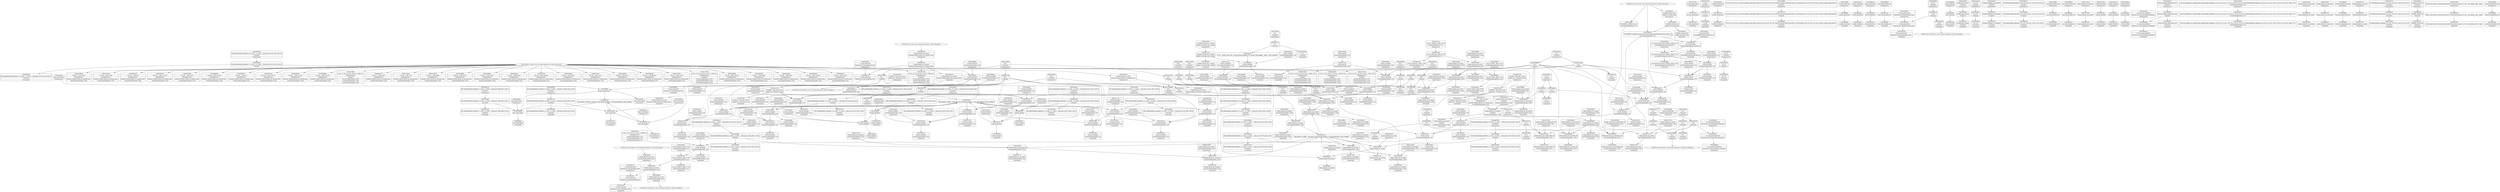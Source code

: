 digraph {
	CE0x53d9330 [shape=record,shape=Mrecord,label="{CE0x53d9330|i64*_getelementptr_inbounds_(_11_x_i64_,_11_x_i64_*___llvm_gcov_ctr125,_i64_0,_i64_10)|*Constant*|*SummSource*}"]
	CE0x53998f0 [shape=record,shape=Mrecord,label="{CE0x53998f0|128:_i8*,_:_CRE_136,144_|*MultipleSource*|Function::selinux_kernel_act_as&Arg::new::|security/selinux/hooks.c,3520}"]
	CE0x53a4bf0 [shape=record,shape=Mrecord,label="{CE0x53a4bf0|get_current:tmp3|*SummSource*}"]
	CE0x53a0400 [shape=record,shape=Mrecord,label="{CE0x53a0400|i64*_getelementptr_inbounds_(_11_x_i64_,_11_x_i64_*___llvm_gcov_ctr125,_i64_0,_i64_1)|*Constant*|*SummSink*}"]
	CE0x53e62b0 [shape=record,shape=Mrecord,label="{CE0x53e62b0|i64*_getelementptr_inbounds_(_2_x_i64_,_2_x_i64_*___llvm_gcov_ctr98,_i64_0,_i64_0)|*Constant*|*SummSource*}"]
	CE0x539a7d0 [shape=record,shape=Mrecord,label="{CE0x539a7d0|current_sid:tmp13|security/selinux/hooks.c,218}"]
	CE0x53911d0 [shape=record,shape=Mrecord,label="{CE0x53911d0|avc_has_perm:entry|*SummSink*}"]
	CE0x5379bc0 [shape=record,shape=Mrecord,label="{CE0x5379bc0|4:_i32,_12:_i32,_16:_i32,_20:_i32,_:_CME_8,12_|*MultipleSource*|*LoadInst*|security/selinux/hooks.c,3520|security/selinux/hooks.c,3520|security/selinux/hooks.c,3529}"]
	CE0x539bb90 [shape=record,shape=Mrecord,label="{CE0x539bb90|get_current:tmp4|./arch/x86/include/asm/current.h,14|*SummSink*}"]
	CE0x53daf20 [shape=record,shape=Mrecord,label="{CE0x53daf20|i32_78|*Constant*}"]
	CE0x53c8bd0 [shape=record,shape=Mrecord,label="{CE0x53c8bd0|i1_true|*Constant*|*SummSink*}"]
	CE0x53a3860 [shape=record,shape=Mrecord,label="{CE0x53a3860|current_sid:do.body|*SummSource*}"]
	CE0x70a3810 [shape=record,shape=Mrecord,label="{CE0x70a3810|i64_1|*Constant*|*SummSource*}"]
	CE0x53a2fc0 [shape=record,shape=Mrecord,label="{CE0x53a2fc0|current_sid:tmp6|security/selinux/hooks.c,218|*SummSource*}"]
	CE0x53d07f0 [shape=record,shape=Mrecord,label="{CE0x53d07f0|current_sid:tmp24|security/selinux/hooks.c,220|*SummSink*}"]
	CE0x53943b0 [shape=record,shape=Mrecord,label="{CE0x53943b0|selinux_kernel_act_as:tmp4|security/selinux/hooks.c,3528}"]
	CE0x5378ef0 [shape=record,shape=Mrecord,label="{CE0x5378ef0|i64_5|*Constant*|*SummSink*}"]
	CE0x53db000 [shape=record,shape=Mrecord,label="{CE0x53db000|i32_78|*Constant*|*SummSource*}"]
	CE0x53a3270 [shape=record,shape=Mrecord,label="{CE0x53a3270|current_sid:tmp7|security/selinux/hooks.c,218}"]
	CE0x53a9f20 [shape=record,shape=Mrecord,label="{CE0x53a9f20|current_sid:do.body|*SummSink*}"]
	CE0x538fad0 [shape=record,shape=Mrecord,label="{CE0x538fad0|i32_(i32,_i32,_i16,_i32,_%struct.common_audit_data*)*_bitcast_(i32_(i32,_i32,_i16,_i32,_%struct.common_audit_data.495*)*_avc_has_perm_to_i32_(i32,_i32,_i16,_i32,_%struct.common_audit_data*)*)|*Constant*|*SummSink*}"]
	CE0x53839e0 [shape=record,shape=Mrecord,label="{CE0x53839e0|selinux_kernel_act_as:tmp7|security/selinux/hooks.c,3528|*SummSource*}"]
	CE0x539cf80 [shape=record,shape=Mrecord,label="{CE0x539cf80|GLOBAL:__llvm_gcov_ctr125|Global_var:__llvm_gcov_ctr125|*SummSink*}"]
	CE0x536f990 [shape=record,shape=Mrecord,label="{CE0x536f990|current_sid:do.end}"]
	CE0x539a360 [shape=record,shape=Mrecord,label="{CE0x539a360|avc_has_perm:requested|Function::avc_has_perm&Arg::requested::|*SummSource*}"]
	CE0x5398d90 [shape=record,shape=Mrecord,label="{CE0x5398d90|selinux_kernel_act_as:tmp3|security/selinux/hooks.c,3520}"]
	CE0x539b380 [shape=record,shape=Mrecord,label="{CE0x539b380|i64*_getelementptr_inbounds_(_11_x_i64_,_11_x_i64_*___llvm_gcov_ctr125,_i64_0,_i64_1)|*Constant*}"]
	CE0x53aa680 [shape=record,shape=Mrecord,label="{CE0x53aa680|current_sid:if.then}"]
	CE0x5379300 [shape=record,shape=Mrecord,label="{CE0x5379300|get_current:tmp|*SummSink*}"]
	CE0x539a070 [shape=record,shape=Mrecord,label="{CE0x539a070|avc_has_perm:requested|Function::avc_has_perm&Arg::requested::}"]
	CE0x5379080 [shape=record,shape=Mrecord,label="{CE0x5379080|i64_4|*Constant*}"]
	CE0x53da6a0 [shape=record,shape=Mrecord,label="{CE0x53da6a0|get_current:entry}"]
	CE0x537fd00 [shape=record,shape=Mrecord,label="{CE0x537fd00|selinux_kernel_act_as:sockcreate_sid|security/selinux/hooks.c,3532|*SummSink*}"]
	CE0x53ff6f0 [shape=record,shape=Mrecord,label="{CE0x53ff6f0|get_current:tmp3}"]
	CE0x53a1ce0 [shape=record,shape=Mrecord,label="{CE0x53a1ce0|_call_void_mcount()_#3}"]
	CE0x53766b0 [shape=record,shape=Mrecord,label="{CE0x53766b0|selinux_kernel_act_as:tmp8|security/selinux/hooks.c,3529}"]
	CE0x539c110 [shape=record,shape=Mrecord,label="{CE0x539c110|avc_has_perm:ssid|Function::avc_has_perm&Arg::ssid::|*SummSource*}"]
	CE0x5396080 [shape=record,shape=Mrecord,label="{CE0x5396080|selinux_kernel_act_as:call|security/selinux/hooks.c,3521|*SummSink*}"]
	CE0x53ca0e0 [shape=record,shape=Mrecord,label="{CE0x53ca0e0|0:_i8,_:_GCMR_current_sid.__warned_internal_global_i8_0,_section_.data.unlikely_,_align_1:_elem_0:default:}"]
	CE0x5380870 [shape=record,shape=Mrecord,label="{CE0x5380870|selinux_kernel_act_as:secid|Function::selinux_kernel_act_as&Arg::secid::|*SummSink*}"]
	CE0x537a060 [shape=record,shape=Mrecord,label="{CE0x537a060|4:_i32,_12:_i32,_16:_i32,_20:_i32,_:_CME_12,16_|*MultipleSource*|*LoadInst*|security/selinux/hooks.c,3520|security/selinux/hooks.c,3520|security/selinux/hooks.c,3529}"]
	CE0x5391c10 [shape=record,shape=Mrecord,label="{CE0x5391c10|_ret_i32_%retval.0,_!dbg_!27728|security/selinux/avc.c,775|*SummSource*}"]
	CE0x53952d0 [shape=record,shape=Mrecord,label="{CE0x53952d0|avc_has_perm:tclass|Function::avc_has_perm&Arg::tclass::}"]
	CE0x5384040 [shape=record,shape=Mrecord,label="{CE0x5384040|i64*_getelementptr_inbounds_(_5_x_i64_,_5_x_i64_*___llvm_gcov_ctr276,_i64_0,_i64_3)|*Constant*|*SummSource*}"]
	CE0x5397180 [shape=record,shape=Mrecord,label="{CE0x5397180|current_sid:tmp14|security/selinux/hooks.c,218}"]
	CE0x5393d80 [shape=record,shape=Mrecord,label="{CE0x5393d80|selinux_kernel_act_as:cmp|security/selinux/hooks.c,3528}"]
	CE0x537b630 [shape=record,shape=Mrecord,label="{CE0x537b630|i32_0|*Constant*}"]
	CE0x53977b0 [shape=record,shape=Mrecord,label="{CE0x53977b0|i1_true|*Constant*|*SummSource*}"]
	CE0x5374c70 [shape=record,shape=Mrecord,label="{CE0x5374c70|selinux_kernel_act_as:keycreate_sid|security/selinux/hooks.c,3531|*SummSink*}"]
	CE0x53cf210 [shape=record,shape=Mrecord,label="{CE0x53cf210|current_sid:tmp23|security/selinux/hooks.c,218|*SummSink*}"]
	CE0x53e1090 [shape=record,shape=Mrecord,label="{CE0x53e1090|get_current:bb|*SummSink*}"]
	CE0x5390cd0 [shape=record,shape=Mrecord,label="{CE0x5390cd0|i32_22|*Constant*}"]
	CE0x6755e00 [shape=record,shape=Mrecord,label="{CE0x6755e00|selinux_kernel_act_as:tmp1}"]
	CE0x53a16c0 [shape=record,shape=Mrecord,label="{CE0x53a16c0|current_sid:tmp|*SummSink*}"]
	CE0x5393750 [shape=record,shape=Mrecord,label="{CE0x5393750|128:_i8*,_:_CRE_44,48_|*MultipleSource*|Function::selinux_kernel_act_as&Arg::new::|security/selinux/hooks.c,3520}"]
	CE0x539ce50 [shape=record,shape=Mrecord,label="{CE0x539ce50|GLOBAL:__llvm_gcov_ctr125|Global_var:__llvm_gcov_ctr125|*SummSource*}"]
	CE0x53c9300 [shape=record,shape=Mrecord,label="{CE0x53c9300|current_sid:tmp15|security/selinux/hooks.c,218}"]
	CE0x53da510 [shape=record,shape=Mrecord,label="{CE0x53da510|GLOBAL:get_current|*Constant*|*SummSink*}"]
	CE0x53d09a0 [shape=record,shape=Mrecord,label="{CE0x53d09a0|get_current:bb|*SummSource*}"]
	"CONST[source:0(mediator),value:2(dynamic)][purpose:{subject}][SnkIdx:0]"
	CE0x5377c10 [shape=record,shape=Mrecord,label="{CE0x5377c10|current_sid:call|security/selinux/hooks.c,218}"]
	CE0x539f590 [shape=record,shape=Mrecord,label="{CE0x539f590|GLOBAL:current_task|Global_var:current_task|*SummSink*}"]
	CE0x53cde40 [shape=record,shape=Mrecord,label="{CE0x53cde40|i32_218|*Constant*|*SummSink*}"]
	CE0x538e980 [shape=record,shape=Mrecord,label="{CE0x538e980|current_sid:tmp18|security/selinux/hooks.c,218|*SummSource*}"]
	CE0x5374100 [shape=record,shape=Mrecord,label="{CE0x5374100|i32_4|*Constant*}"]
	CE0x53c9920 [shape=record,shape=Mrecord,label="{CE0x53c9920|i64*_getelementptr_inbounds_(_11_x_i64_,_11_x_i64_*___llvm_gcov_ctr125,_i64_0,_i64_0)|*Constant*|*SummSink*}"]
	CE0x53db120 [shape=record,shape=Mrecord,label="{CE0x53db120|current_sid:cred|security/selinux/hooks.c,218}"]
	"CONST[source:2(external),value:2(dynamic)][purpose:{subject}][SrcIdx:2]"
	CE0x4c73120 [shape=record,shape=Mrecord,label="{CE0x4c73120|selinux_kernel_act_as:tmp|*SummSink*}"]
	CE0x5388d50 [shape=record,shape=Mrecord,label="{CE0x5388d50|i64*_getelementptr_inbounds_(_5_x_i64_,_5_x_i64_*___llvm_gcov_ctr276,_i64_0,_i64_0)|*Constant*}"]
	CE0x5399770 [shape=record,shape=Mrecord,label="{CE0x5399770|128:_i8*,_:_CRE_128,136_|*MultipleSource*|Function::selinux_kernel_act_as&Arg::new::|security/selinux/hooks.c,3520}"]
	CE0x53c7e70 [shape=record,shape=Mrecord,label="{CE0x53c7e70|i8_1|*Constant*}"]
	CE0x5375e80 [shape=record,shape=Mrecord,label="{CE0x5375e80|selinux_kernel_act_as:tmp11|security/selinux/hooks.c,3534|*SummSink*}"]
	CE0x539d8f0 [shape=record,shape=Mrecord,label="{CE0x539d8f0|current_sid:tmp4|security/selinux/hooks.c,218|*SummSource*}"]
	CE0x53cd630 [shape=record,shape=Mrecord,label="{CE0x53cd630|GLOBAL:lockdep_rcu_suspicious|*Constant*|*SummSource*}"]
	CE0x5375c00 [shape=record,shape=Mrecord,label="{CE0x5375c00|selinux_kernel_act_as:tmp11|security/selinux/hooks.c,3534}"]
	CE0x5398ec0 [shape=record,shape=Mrecord,label="{CE0x5398ec0|selinux_kernel_act_as:tmp1|*SummSink*}"]
	CE0x5397f50 [shape=record,shape=Mrecord,label="{CE0x5397f50|selinux_kernel_act_as:tmp6|security/selinux/hooks.c,3528}"]
	CE0x538da80 [shape=record,shape=Mrecord,label="{CE0x538da80|i8*_getelementptr_inbounds_(_45_x_i8_,_45_x_i8_*_.str12,_i32_0,_i32_0)|*Constant*|*SummSink*}"]
	CE0x53a1fc0 [shape=record,shape=Mrecord,label="{CE0x53a1fc0|current_sid:tmp7|security/selinux/hooks.c,218|*SummSource*}"]
	CE0x53a28e0 [shape=record,shape=Mrecord,label="{CE0x53a28e0|current_sid:tmp3}"]
	CE0x53980f0 [shape=record,shape=Mrecord,label="{CE0x53980f0|selinux_kernel_act_as:tmp6|security/selinux/hooks.c,3528|*SummSource*}"]
	CE0x53cd6c0 [shape=record,shape=Mrecord,label="{CE0x53cd6c0|GLOBAL:lockdep_rcu_suspicious|*Constant*|*SummSink*}"]
	CE0x53c6180 [shape=record,shape=Mrecord,label="{CE0x53c6180|i8_1|*Constant*|*SummSink*}"]
	CE0x53949a0 [shape=record,shape=Mrecord,label="{CE0x53949a0|i64_0|*Constant*|*SummSource*}"]
	CE0x5379260 [shape=record,shape=Mrecord,label="{CE0x5379260|current_sid:tmp9|security/selinux/hooks.c,218}"]
	CE0x539e470 [shape=record,shape=Mrecord,label="{CE0x539e470|get_current:tmp1|*SummSource*}"]
	CE0x53791c0 [shape=record,shape=Mrecord,label="{CE0x53791c0|i64_4|*Constant*|*SummSink*}"]
	CE0x5397da0 [shape=record,shape=Mrecord,label="{CE0x5397da0|GLOBAL:__llvm_gcov_ctr276|Global_var:__llvm_gcov_ctr276}"]
	CE0x5381ad0 [shape=record,shape=Mrecord,label="{CE0x5381ad0|i64*_getelementptr_inbounds_(_2_x_i64_,_2_x_i64_*___llvm_gcov_ctr98,_i64_0,_i64_1)|*Constant*|*SummSink*}"]
	CE0x5376ba0 [shape=record,shape=Mrecord,label="{CE0x5376ba0|selinux_kernel_act_as:tmp9|security/selinux/hooks.c,3529}"]
	CE0x537ca20 [shape=record,shape=Mrecord,label="{CE0x537ca20|128:_i8*,_:_CRE_8,16_|*MultipleSource*|Function::selinux_kernel_act_as&Arg::new::|security/selinux/hooks.c,3520}"]
	CE0x5398aa0 [shape=record,shape=Mrecord,label="{CE0x5398aa0|selinux_kernel_act_as:security|security/selinux/hooks.c,3520}"]
	CE0x539d130 [shape=record,shape=Mrecord,label="{CE0x539d130|current_sid:tmp5|security/selinux/hooks.c,218|*SummSource*}"]
	CE0x537fa50 [shape=record,shape=Mrecord,label="{CE0x537fa50|i32_5|*Constant*|*SummSource*}"]
	CE0x539a100 [shape=record,shape=Mrecord,label="{CE0x539a100|GLOBAL:__llvm_gcov_ctr276|Global_var:__llvm_gcov_ctr276|*SummSource*}"]
	CE0x537b4d0 [shape=record,shape=Mrecord,label="{CE0x537b4d0|current_sid:call|security/selinux/hooks.c,218|*SummSource*}"]
	CE0x537f880 [shape=record,shape=Mrecord,label="{CE0x537f880|_call_void_mcount()_#3|*SummSource*}"]
	CE0x7128730 [shape=record,shape=Mrecord,label="{CE0x7128730|128:_i8*,_:_CRE_80,88_|*MultipleSource*|Function::selinux_kernel_act_as&Arg::new::|security/selinux/hooks.c,3520}"]
	CE0x53a91c0 [shape=record,shape=Mrecord,label="{CE0x53a91c0|_call_void_mcount()_#3|*SummSink*}"]
	CE0x5381a00 [shape=record,shape=Mrecord,label="{CE0x5381a00|selinux_kernel_act_as:entry|*SummSink*}"]
	CE0x539a8b0 [shape=record,shape=Mrecord,label="{CE0x539a8b0|current_sid:tmp13|security/selinux/hooks.c,218|*SummSink*}"]
	CE0x538d9a0 [shape=record,shape=Mrecord,label="{CE0x538d9a0|i8*_getelementptr_inbounds_(_45_x_i8_,_45_x_i8_*_.str12,_i32_0,_i32_0)|*Constant*}"]
	CE0x5375700 [shape=record,shape=Mrecord,label="{CE0x5375700|selinux_kernel_act_as:tmp10|security/selinux/hooks.c,3534|*SummSource*}"]
	CE0x5378ae0 [shape=record,shape=Mrecord,label="{CE0x5378ae0|i64*_getelementptr_inbounds_(_2_x_i64_,_2_x_i64_*___llvm_gcov_ctr98,_i64_0,_i64_1)|*Constant*}"]
	CE0x5376720 [shape=record,shape=Mrecord,label="{CE0x5376720|selinux_kernel_act_as:tmp8|security/selinux/hooks.c,3529|*SummSource*}"]
	CE0x70a3920 [shape=record,shape=Mrecord,label="{CE0x70a3920|_call_void_mcount()_#3}"]
	CE0x5381560 [shape=record,shape=Mrecord,label="{CE0x5381560|current_sid:entry|*SummSource*}"]
	CE0x53787c0 [shape=record,shape=Mrecord,label="{CE0x53787c0|i64*_getelementptr_inbounds_(_11_x_i64_,_11_x_i64_*___llvm_gcov_ctr125,_i64_0,_i64_6)|*Constant*|*SummSource*}"]
	CE0x5383190 [shape=record,shape=Mrecord,label="{CE0x5383190|_ret_i32_%retval.0,_!dbg_!27728|security/selinux/avc.c,775}"]
	CE0x539bcf0 [shape=record,shape=Mrecord,label="{CE0x539bcf0|current_sid:tmp10|security/selinux/hooks.c,218|*SummSource*}"]
	CE0x5395000 [shape=record,shape=Mrecord,label="{CE0x5395000|i16_48|*Constant*|*SummSink*}"]
	CE0x53a8020 [shape=record,shape=Mrecord,label="{CE0x53a8020|_ret_i32_%call1,_!dbg_!27735|security/selinux/hooks.c,3534}"]
	CE0x53db670 [shape=record,shape=Mrecord,label="{CE0x53db670|current_sid:tmp21|security/selinux/hooks.c,218}"]
	CE0x53743b0 [shape=record,shape=Mrecord,label="{CE0x53743b0|i32_4|*Constant*|*SummSink*}"]
	CE0x53c9b70 [shape=record,shape=Mrecord,label="{CE0x53c9b70|current_sid:tmp}"]
	CE0x5395340 [shape=record,shape=Mrecord,label="{CE0x5395340|avc_has_perm:tclass|Function::avc_has_perm&Arg::tclass::|*SummSource*}"]
	CE0x53aa5c0 [shape=record,shape=Mrecord,label="{CE0x53aa5c0|current_sid:if.end|*SummSink*}"]
	CE0x537d890 [shape=record,shape=Mrecord,label="{CE0x537d890|128:_i8*,_:_CRE_36,40_|*MultipleSource*|Function::selinux_kernel_act_as&Arg::new::|security/selinux/hooks.c,3520}"]
	CE0x5375d10 [shape=record,shape=Mrecord,label="{CE0x5375d10|selinux_kernel_act_as:tmp11|security/selinux/hooks.c,3534|*SummSource*}"]
	CE0x53da0f0 [shape=record,shape=Mrecord,label="{CE0x53da0f0|GLOBAL:get_current|*Constant*}"]
	CE0x539ee60 [shape=record,shape=Mrecord,label="{CE0x539ee60|current_sid:tobool|security/selinux/hooks.c,218|*SummSink*}"]
	CE0x53c7bc0 [shape=record,shape=Mrecord,label="{CE0x53c7bc0|current_sid:tmp16|security/selinux/hooks.c,218|*SummSource*}"]
	CE0x53aaf80 [shape=record,shape=Mrecord,label="{CE0x53aaf80|COLLAPSED:_CMRE:_elem_0::|security/selinux/hooks.c,218}"]
	CE0x53984e0 [shape=record,shape=Mrecord,label="{CE0x53984e0|selinux_kernel_act_as:tmp2|*LoadInst*|security/selinux/hooks.c,3520}"]
	CE0x53aaba0 [shape=record,shape=Mrecord,label="{CE0x53aaba0|current_sid:bb}"]
	CE0x53809c0 [shape=record,shape=Mrecord,label="{CE0x53809c0|avc_has_perm:tsid|Function::avc_has_perm&Arg::tsid::|*SummSource*}"]
	CE0x5384320 [shape=record,shape=Mrecord,label="{CE0x5384320|%struct.common_audit_data*_null|*Constant*|*SummSource*}"]
	CE0x53dca20 [shape=record,shape=Mrecord,label="{CE0x53dca20|current_sid:tmp21|security/selinux/hooks.c,218|*SummSink*}"]
	CE0x53c6630 [shape=record,shape=Mrecord,label="{CE0x53c6630|_call_void_lockdep_rcu_suspicious(i8*_getelementptr_inbounds_(_25_x_i8_,_25_x_i8_*_.str3,_i32_0,_i32_0),_i32_218,_i8*_getelementptr_inbounds_(_45_x_i8_,_45_x_i8_*_.str12,_i32_0,_i32_0))_#10,_!dbg_!27727|security/selinux/hooks.c,218|*SummSource*}"]
	CE0x537f700 [shape=record,shape=Mrecord,label="{CE0x537f700|avc_has_perm:entry|*SummSource*}"]
	CE0x5396530 [shape=record,shape=Mrecord,label="{CE0x5396530|selinux_kernel_act_as:if.end}"]
	CE0x53953b0 [shape=record,shape=Mrecord,label="{CE0x53953b0|avc_has_perm:tclass|Function::avc_has_perm&Arg::tclass::|*SummSink*}"]
	CE0x53ab4e0 [shape=record,shape=Mrecord,label="{CE0x53ab4e0|current_sid:bb|*SummSource*}"]
	CE0x5399670 [shape=record,shape=Mrecord,label="{CE0x5399670|selinux_kernel_act_as:new|Function::selinux_kernel_act_as&Arg::new::|*SummSource*}"]
	CE0x53a6920 [shape=record,shape=Mrecord,label="{CE0x53a6920|selinux_kernel_act_as:create_sid|security/selinux/hooks.c,3530|*SummSource*}"]
	CE0x5397e10 [shape=record,shape=Mrecord,label="{CE0x5397e10|selinux_kernel_act_as:tmp5|security/selinux/hooks.c,3528|*SummSink*}"]
	CE0x53a0270 [shape=record,shape=Mrecord,label="{CE0x53a0270|i64*_getelementptr_inbounds_(_11_x_i64_,_11_x_i64_*___llvm_gcov_ctr125,_i64_0,_i64_1)|*Constant*|*SummSource*}"]
	CE0x537e710 [shape=record,shape=Mrecord,label="{CE0x537e710|i32_(i32,_i32,_i16,_i32,_%struct.common_audit_data*)*_bitcast_(i32_(i32,_i32,_i16,_i32,_%struct.common_audit_data.495*)*_avc_has_perm_to_i32_(i32,_i32,_i16,_i32,_%struct.common_audit_data*)*)|*Constant*}"]
	CE0x53a68b0 [shape=record,shape=Mrecord,label="{CE0x53a68b0|selinux_kernel_act_as:create_sid|security/selinux/hooks.c,3530}"]
	CE0x53d9bb0 [shape=record,shape=Mrecord,label="{CE0x53d9bb0|current_sid:call4|security/selinux/hooks.c,218}"]
	CE0x53a8090 [shape=record,shape=Mrecord,label="{CE0x53a8090|_ret_i32_%call1,_!dbg_!27735|security/selinux/hooks.c,3534|*SummSource*}"]
	CE0x5397330 [shape=record,shape=Mrecord,label="{CE0x5397330|current_sid:tmp14|security/selinux/hooks.c,218|*SummSource*}"]
	CE0x53c65c0 [shape=record,shape=Mrecord,label="{CE0x53c65c0|_call_void_lockdep_rcu_suspicious(i8*_getelementptr_inbounds_(_25_x_i8_,_25_x_i8_*_.str3,_i32_0,_i32_0),_i32_218,_i8*_getelementptr_inbounds_(_45_x_i8_,_45_x_i8_*_.str12,_i32_0,_i32_0))_#10,_!dbg_!27727|security/selinux/hooks.c,218}"]
	CE0x536fd40 [shape=record,shape=Mrecord,label="{CE0x536fd40|128:_i8*,_:_CRE_24,28_|*MultipleSource*|Function::selinux_kernel_act_as&Arg::new::|security/selinux/hooks.c,3520}"]
	CE0x5391840 [shape=record,shape=Mrecord,label="{CE0x5391840|selinux_kernel_act_as:if.then|*SummSource*}"]
	CE0x53dab10 [shape=record,shape=Mrecord,label="{CE0x53dab10|_ret_%struct.task_struct*_%tmp4,_!dbg_!27714|./arch/x86/include/asm/current.h,14}"]
	CE0x53964c0 [shape=record,shape=Mrecord,label="{CE0x53964c0|selinux_kernel_act_as:if.then|*SummSink*}"]
	"CONST[source:0(mediator),value:2(dynamic)][purpose:{object}][SnkIdx:1]"
	CE0x53a4df0 [shape=record,shape=Mrecord,label="{CE0x53a4df0|current_sid:do.end|*SummSource*}"]
	CE0x539f200 [shape=record,shape=Mrecord,label="{CE0x539f200|i64_3|*Constant*|*SummSource*}"]
	CE0x53c5fa0 [shape=record,shape=Mrecord,label="{CE0x53c5fa0|i8_1|*Constant*|*SummSource*}"]
	CE0x538f800 [shape=record,shape=Mrecord,label="{CE0x538f800|selinux_kernel_act_as:call1|security/selinux/hooks.c,3524|*SummSink*}"]
	CE0x539d850 [shape=record,shape=Mrecord,label="{CE0x539d850|current_sid:tmp4|security/selinux/hooks.c,218}"]
	CE0x53da870 [shape=record,shape=Mrecord,label="{CE0x53da870|get_current:entry|*SummSink*}"]
	CE0x5375770 [shape=record,shape=Mrecord,label="{CE0x5375770|selinux_kernel_act_as:tmp10|security/selinux/hooks.c,3534|*SummSink*}"]
	CE0x53c7710 [shape=record,shape=Mrecord,label="{CE0x53c7710|current_sid:tmp15|security/selinux/hooks.c,218|*SummSource*}"]
	CE0x539f680 [shape=record,shape=Mrecord,label="{CE0x539f680|current_sid:land.lhs.true2}"]
	CE0x5380430 [shape=record,shape=Mrecord,label="{CE0x5380430|selinux_kernel_act_as:tmp|*SummSource*}"]
	CE0x5383010 [shape=record,shape=Mrecord,label="{CE0x5383010|avc_has_perm:auditdata|Function::avc_has_perm&Arg::auditdata::|*SummSink*}"]
	CE0x53a17c0 [shape=record,shape=Mrecord,label="{CE0x53a17c0|current_sid:tmp1}"]
	CE0x538e0b0 [shape=record,shape=Mrecord,label="{CE0x538e0b0|i64*_getelementptr_inbounds_(_11_x_i64_,_11_x_i64_*___llvm_gcov_ctr125,_i64_0,_i64_9)|*Constant*|*SummSink*}"]
	CE0x53da900 [shape=record,shape=Mrecord,label="{CE0x53da900|_ret_%struct.task_struct*_%tmp4,_!dbg_!27714|./arch/x86/include/asm/current.h,14|*SummSource*}"]
	CE0x5376e60 [shape=record,shape=Mrecord,label="{CE0x5376e60|selinux_kernel_act_as:tmp9|security/selinux/hooks.c,3529|*SummSink*}"]
	CE0x53cc210 [shape=record,shape=Mrecord,label="{CE0x53cc210|current_sid:tobool1|security/selinux/hooks.c,218|*SummSource*}"]
	CE0x5394180 [shape=record,shape=Mrecord,label="{CE0x5394180|i64_2|*Constant*|*SummSink*}"]
	CE0x53975e0 [shape=record,shape=Mrecord,label="{CE0x53975e0|i1_true|*Constant*}"]
	CE0x5383af0 [shape=record,shape=Mrecord,label="{CE0x5383af0|selinux_kernel_act_as:tmp7|security/selinux/hooks.c,3528|*SummSink*}"]
	CE0x53c7d40 [shape=record,shape=Mrecord,label="{CE0x53c7d40|current_sid:tmp16|security/selinux/hooks.c,218|*SummSink*}"]
	CE0x5399d30 [shape=record,shape=Mrecord,label="{CE0x5399d30|i32_1|*Constant*|*SummSink*}"]
	CE0x53a8340 [shape=record,shape=Mrecord,label="{CE0x53a8340|current_sid:bb|*SummSink*}"]
	CE0x5382940 [shape=record,shape=Mrecord,label="{CE0x5382940|selinux_kernel_act_as:bb}"]
	CE0x5376250 [shape=record,shape=Mrecord,label="{CE0x5376250|i64*_getelementptr_inbounds_(_5_x_i64_,_5_x_i64_*___llvm_gcov_ctr276,_i64_0,_i64_3)|*Constant*|*SummSink*}"]
	CE0x539f7f0 [shape=record,shape=Mrecord,label="{CE0x539f7f0|current_sid:land.lhs.true2|*SummSource*}"]
	CE0x5383ca0 [shape=record,shape=Mrecord,label="{CE0x5383ca0|i64*_getelementptr_inbounds_(_5_x_i64_,_5_x_i64_*___llvm_gcov_ctr276,_i64_0,_i64_3)|*Constant*}"]
	CE0x53dc930 [shape=record,shape=Mrecord,label="{CE0x53dc930|i32_22|*Constant*}"]
	CE0x539e590 [shape=record,shape=Mrecord,label="{CE0x539e590|get_current:tmp}"]
	CE0x537f350 [shape=record,shape=Mrecord,label="{CE0x537f350|avc_has_perm:entry}"]
	CE0x53cb980 [shape=record,shape=Mrecord,label="{CE0x53cb980|current_sid:tmp9|security/selinux/hooks.c,218|*SummSink*}"]
	CE0x536fa60 [shape=record,shape=Mrecord,label="{CE0x536fa60|current_sid:do.end|*SummSink*}"]
	CE0x5382220 [shape=record,shape=Mrecord,label="{CE0x5382220|i32_0|*Constant*|*SummSink*}"]
	CE0x53cd770 [shape=record,shape=Mrecord,label="{CE0x53cd770|i8*_getelementptr_inbounds_(_25_x_i8_,_25_x_i8_*_.str3,_i32_0,_i32_0)|*Constant*|*SummSource*}"]
	CE0x5377ab0 [shape=record,shape=Mrecord,label="{CE0x5377ab0|4:_i32,_12:_i32,_16:_i32,_20:_i32,_:_CME_4,8_|*MultipleSource*|*LoadInst*|security/selinux/hooks.c,3520|security/selinux/hooks.c,3520|security/selinux/hooks.c,3529}"]
	CE0x53d9640 [shape=record,shape=Mrecord,label="{CE0x53d9640|current_sid:tmp20|security/selinux/hooks.c,218|*SummSource*}"]
	CE0x53772f0 [shape=record,shape=Mrecord,label="{CE0x53772f0|selinux_kernel_act_as:sid2|security/selinux/hooks.c,3529|*SummSink*}"]
	CE0x539c240 [shape=record,shape=Mrecord,label="{CE0x539c240|selinux_kernel_act_as:secid|Function::selinux_kernel_act_as&Arg::secid::}"]
	CE0x539c570 [shape=record,shape=Mrecord,label="{CE0x539c570|avc_has_perm:tsid|Function::avc_has_perm&Arg::tsid::}"]
	CE0x53a9990 [shape=record,shape=Mrecord,label="{CE0x53a9990|current_sid:tobool|security/selinux/hooks.c,218}"]
	CE0x539de20 [shape=record,shape=Mrecord,label="{CE0x539de20|GLOBAL:current_sid.__warned|Global_var:current_sid.__warned|*SummSink*}"]
	CE0x53961d0 [shape=record,shape=Mrecord,label="{CE0x53961d0|GLOBAL:current_sid|*Constant*}"]
	CE0x53828d0 [shape=record,shape=Mrecord,label="{CE0x53828d0|selinux_kernel_act_as:if.end|*SummSink*}"]
	CE0x53cabc0 [shape=record,shape=Mrecord,label="{CE0x53cabc0|i64*_getelementptr_inbounds_(_11_x_i64_,_11_x_i64_*___llvm_gcov_ctr125,_i64_0,_i64_0)|*Constant*|*SummSource*}"]
	CE0x6a30880 [shape=record,shape=Mrecord,label="{CE0x6a30880|selinux_kernel_act_as:new|Function::selinux_kernel_act_as&Arg::new::|*SummSink*}"]
	CE0x5372570 [shape=record,shape=Mrecord,label="{CE0x5372570|selinux_kernel_act_as:bb|*SummSink*}"]
	CE0x53974b0 [shape=record,shape=Mrecord,label="{CE0x53974b0|current_sid:tmp14|security/selinux/hooks.c,218|*SummSink*}"]
	CE0x5397b70 [shape=record,shape=Mrecord,label="{CE0x5397b70|GLOBAL:__llvm_gcov_ctr276|Global_var:__llvm_gcov_ctr276|*SummSink*}"]
	CE0x53cec00 [shape=record,shape=Mrecord,label="{CE0x53cec00|current_sid:tmp22|security/selinux/hooks.c,218|*SummSource*}"]
	CE0x5391950 [shape=record,shape=Mrecord,label="{CE0x5391950|avc_has_perm:auditdata|Function::avc_has_perm&Arg::auditdata::}"]
	CE0x537b570 [shape=record,shape=Mrecord,label="{CE0x537b570|current_sid:call|security/selinux/hooks.c,218|*SummSink*}"]
	CE0x5376790 [shape=record,shape=Mrecord,label="{CE0x5376790|selinux_kernel_act_as:tmp8|security/selinux/hooks.c,3529|*SummSink*}"]
	CE0x53821b0 [shape=record,shape=Mrecord,label="{CE0x53821b0|i32_0|*Constant*|*SummSource*}"]
	CE0x538da10 [shape=record,shape=Mrecord,label="{CE0x538da10|i8*_getelementptr_inbounds_(_45_x_i8_,_45_x_i8_*_.str12,_i32_0,_i32_0)|*Constant*|*SummSource*}"]
	CE0x5394670 [shape=record,shape=Mrecord,label="{CE0x5394670|selinux_kernel_act_as:tmp4|security/selinux/hooks.c,3528|*SummSink*}"]
	CE0x538e4e0 [shape=record,shape=Mrecord,label="{CE0x538e4e0|current_sid:tmp17|security/selinux/hooks.c,218|*SummSource*}"]
	CE0x53aad90 [shape=record,shape=Mrecord,label="{CE0x53aad90|current_sid:security|security/selinux/hooks.c,218|*SummSource*}"]
	CE0x53a23f0 [shape=record,shape=Mrecord,label="{CE0x53a23f0|%struct.task_struct*_(%struct.task_struct**)*_asm_movq_%gs:$_1:P_,$0_,_r,im,_dirflag_,_fpsr_,_flags_|*SummSink*}"]
	CE0x53a2800 [shape=record,shape=Mrecord,label="{CE0x53a2800|current_sid:tmp2|*SummSource*}"]
	CE0x53a62d0 [shape=record,shape=Mrecord,label="{CE0x53a62d0|4:_i32,_12:_i32,_16:_i32,_20:_i32,_:_CME_20,24_|*MultipleSource*|*LoadInst*|security/selinux/hooks.c,3520|security/selinux/hooks.c,3520|security/selinux/hooks.c,3529}"]
	CE0x53aa7a0 [shape=record,shape=Mrecord,label="{CE0x53aa7a0|current_sid:if.then|*SummSource*}"]
	CE0x539a000 [shape=record,shape=Mrecord,label="{CE0x539a000|%struct.common_audit_data*_null|*Constant*}"]
	CE0x538e120 [shape=record,shape=Mrecord,label="{CE0x538e120|current_sid:tmp17|security/selinux/hooks.c,218}"]
	CE0x53cee70 [shape=record,shape=Mrecord,label="{CE0x53cee70|current_sid:tmp22|security/selinux/hooks.c,218|*SummSink*}"]
	CE0x53d97e0 [shape=record,shape=Mrecord,label="{CE0x53d97e0|current_sid:tmp20|security/selinux/hooks.c,218|*SummSink*}"]
	CE0x53c62b0 [shape=record,shape=Mrecord,label="{CE0x53c62b0|i8*_getelementptr_inbounds_(_25_x_i8_,_25_x_i8_*_.str3,_i32_0,_i32_0)|*Constant*}"]
	CE0x53e6050 [shape=record,shape=Mrecord,label="{CE0x53e6050|_call_void_mcount()_#3|*SummSource*}"]
	CE0x5371940 [shape=record,shape=Mrecord,label="{CE0x5371940|selinux_kernel_act_as:entry}"]
	CE0x539f190 [shape=record,shape=Mrecord,label="{CE0x539f190|i64_3|*Constant*}"]
	CE0x53db7f0 [shape=record,shape=Mrecord,label="{CE0x53db7f0|current_sid:tmp21|security/selinux/hooks.c,218|*SummSource*}"]
	CE0x536fbc0 [shape=record,shape=Mrecord,label="{CE0x536fbc0|128:_i8*,_:_CRE_20,24_|*MultipleSource*|Function::selinux_kernel_act_as&Arg::new::|security/selinux/hooks.c,3520}"]
	CE0x53aa840 [shape=record,shape=Mrecord,label="{CE0x53aa840|current_sid:if.then|*SummSink*}"]
	CE0x537b0f0 [shape=record,shape=Mrecord,label="{CE0x537b0f0|128:_i8*,_:_CRE_160,168_|*MultipleSource*|Function::selinux_kernel_act_as&Arg::new::|security/selinux/hooks.c,3520}"]
	CE0x5395170 [shape=record,shape=Mrecord,label="{CE0x5395170|i32_1|*Constant*}"]
	CE0x539c180 [shape=record,shape=Mrecord,label="{CE0x539c180|avc_has_perm:ssid|Function::avc_has_perm&Arg::ssid::|*SummSink*}"]
	CE0x53c66a0 [shape=record,shape=Mrecord,label="{CE0x53c66a0|_call_void_lockdep_rcu_suspicious(i8*_getelementptr_inbounds_(_25_x_i8_,_25_x_i8_*_.str3,_i32_0,_i32_0),_i32_218,_i8*_getelementptr_inbounds_(_45_x_i8_,_45_x_i8_*_.str12,_i32_0,_i32_0))_#10,_!dbg_!27727|security/selinux/hooks.c,218|*SummSink*}"]
	CE0x53ca2a0 [shape=record,shape=Mrecord,label="{CE0x53ca2a0|current_sid:tmp8|security/selinux/hooks.c,218|*SummSource*}"]
	CE0x5379010 [shape=record,shape=Mrecord,label="{CE0x5379010|current_sid:tmp10|security/selinux/hooks.c,218}"]
	CE0x53ab0d0 [shape=record,shape=Mrecord,label="{CE0x53ab0d0|current_sid:security|security/selinux/hooks.c,218|*SummSink*}"]
	CE0x539d560 [shape=record,shape=Mrecord,label="{CE0x539d560|i64*_getelementptr_inbounds_(_2_x_i64_,_2_x_i64_*___llvm_gcov_ctr98,_i64_0,_i64_0)|*Constant*|*SummSink*}"]
	CE0x53a6440 [shape=record,shape=Mrecord,label="{CE0x53a6440|i32_3|*Constant*}"]
	CE0x539bfd0 [shape=record,shape=Mrecord,label="{CE0x539bfd0|current_sid:tmp11|security/selinux/hooks.c,218}"]
	CE0x5378560 [shape=record,shape=Mrecord,label="{CE0x5378560|i64*_getelementptr_inbounds_(_11_x_i64_,_11_x_i64_*___llvm_gcov_ctr125,_i64_0,_i64_6)|*Constant*}"]
	CE0x539d7e0 [shape=record,shape=Mrecord,label="{CE0x539d7e0|i64_2|*Constant*}"]
	CE0x53c59e0 [shape=record,shape=Mrecord,label="{CE0x53c59e0|current_sid:tmp12|security/selinux/hooks.c,218|*SummSource*}"]
	CE0x5396320 [shape=record,shape=Mrecord,label="{CE0x5396320|GLOBAL:current_sid|*Constant*|*SummSource*}"]
	CE0x539f890 [shape=record,shape=Mrecord,label="{CE0x539f890|current_sid:land.lhs.true2|*SummSink*}"]
	CE0x5383760 [shape=record,shape=Mrecord,label="{CE0x5383760|selinux_kernel_act_as:tmp7|security/selinux/hooks.c,3528}"]
	CE0x53d8c00 [shape=record,shape=Mrecord,label="{CE0x53d8c00|current_sid:tmp19|security/selinux/hooks.c,218}"]
	CE0x53ced70 [shape=record,shape=Mrecord,label="{CE0x53ced70|current_sid:tmp23|security/selinux/hooks.c,218}"]
	CE0x53cf090 [shape=record,shape=Mrecord,label="{CE0x53cf090|current_sid:tmp23|security/selinux/hooks.c,218|*SummSource*}"]
	CE0x53cb060 [shape=record,shape=Mrecord,label="{CE0x53cb060|current_sid:tobool1|security/selinux/hooks.c,218}"]
	CE0x5379390 [shape=record,shape=Mrecord,label="{CE0x5379390|i64_1|*Constant*}"]
	CE0x5381310 [shape=record,shape=Mrecord,label="{CE0x5381310|GLOBAL:current_sid|*Constant*|*SummSink*}"]
	CE0x539a240 [shape=record,shape=Mrecord,label="{CE0x539a240|selinux_kernel_act_as:tmp5|security/selinux/hooks.c,3528|*SummSource*}"]
	CE0x53cff30 [shape=record,shape=Mrecord,label="{CE0x53cff30|get_current:bb}"]
	CE0x53aa100 [shape=record,shape=Mrecord,label="{CE0x53aa100|current_sid:if.end|*SummSource*}"]
	CE0x53a0610 [shape=record,shape=Mrecord,label="{CE0x53a0610|current_sid:tmp2}"]
	CE0x53938e0 [shape=record,shape=Mrecord,label="{CE0x53938e0|128:_i8*,_:_CRE_48,52_|*MultipleSource*|Function::selinux_kernel_act_as&Arg::new::|security/selinux/hooks.c,3520}"]
	CE0x539d0c0 [shape=record,shape=Mrecord,label="{CE0x539d0c0|current_sid:tmp5|security/selinux/hooks.c,218}"]
	CE0x5382f20 [shape=record,shape=Mrecord,label="{CE0x5382f20|%struct.common_audit_data*_null|*Constant*|*SummSink*}"]
	CE0x53746c0 [shape=record,shape=Mrecord,label="{CE0x53746c0|selinux_kernel_act_as:keycreate_sid|security/selinux/hooks.c,3531}"]
	CE0x539e400 [shape=record,shape=Mrecord,label="{CE0x539e400|get_current:tmp1}"]
	CE0x537e300 [shape=record,shape=Mrecord,label="{CE0x537e300|selinux_kernel_act_as:call1|security/selinux/hooks.c,3524}"]
	CE0x53d0030 [shape=record,shape=Mrecord,label="{CE0x53d0030|COLLAPSED:_GCMRE___llvm_gcov_ctr98_internal_global_2_x_i64_zeroinitializer:_elem_0:default:}"]
	CE0x5380020 [shape=record,shape=Mrecord,label="{CE0x5380020|selinux_kernel_act_as:sockcreate_sid|security/selinux/hooks.c,3532}"]
	CE0x53ff620 [shape=record,shape=Mrecord,label="{CE0x53ff620|get_current:tmp2|*SummSink*}"]
	CE0x53a3e00 [shape=record,shape=Mrecord,label="{CE0x53a3e00|current_sid:tmp6|security/selinux/hooks.c,218}"]
	CE0x5378a70 [shape=record,shape=Mrecord,label="{CE0x5378a70|i64*_getelementptr_inbounds_(_11_x_i64_,_11_x_i64_*___llvm_gcov_ctr125,_i64_0,_i64_6)|*Constant*|*SummSink*}"]
	CE0x539f9a0 [shape=record,shape=Mrecord,label="{CE0x539f9a0|current_sid:land.lhs.true}"]
	CE0x53e6190 [shape=record,shape=Mrecord,label="{CE0x53e6190|get_current:tmp4|./arch/x86/include/asm/current.h,14}"]
	CE0x538ebb0 [shape=record,shape=Mrecord,label="{CE0x538ebb0|i64*_getelementptr_inbounds_(_5_x_i64_,_5_x_i64_*___llvm_gcov_ctr276,_i64_0,_i64_4)|*Constant*}"]
	CE0x538f290 [shape=record,shape=Mrecord,label="{CE0x538f290|selinux_kernel_act_as:tmp10|security/selinux/hooks.c,3534}"]
	CE0x537cb70 [shape=record,shape=Mrecord,label="{CE0x537cb70|128:_i8*,_:_CRE_16,20_|*MultipleSource*|Function::selinux_kernel_act_as&Arg::new::|security/selinux/hooks.c,3520}"]
	CE0x5382710 [shape=record,shape=Mrecord,label="{CE0x5382710|selinux_kernel_act_as:bb|*SummSource*}"]
	CE0x53a8a00 [shape=record,shape=Mrecord,label="{CE0x53a8a00|current_sid:tmp3|*SummSink*}"]
	CE0x5381630 [shape=record,shape=Mrecord,label="{CE0x5381630|current_sid:entry|*SummSink*}"]
	CE0x53c8ee0 [shape=record,shape=Mrecord,label="{CE0x53c8ee0|i64*_getelementptr_inbounds_(_11_x_i64_,_11_x_i64_*___llvm_gcov_ctr125,_i64_0,_i64_8)|*Constant*}"]
	CE0x53c5710 [shape=record,shape=Mrecord,label="{CE0x53c5710|current_sid:tmp11|security/selinux/hooks.c,218|*SummSink*}"]
	CE0x53c79a0 [shape=record,shape=Mrecord,label="{CE0x53c79a0|current_sid:tmp16|security/selinux/hooks.c,218}"]
	CE0x5380c10 [shape=record,shape=Mrecord,label="{CE0x5380c10|i16_48|*Constant*}"]
	CE0x5381f00 [shape=record,shape=Mrecord,label="{CE0x5381f00|128:_i8*,_:_CRE_64,72_|*MultipleSource*|Function::selinux_kernel_act_as&Arg::new::|security/selinux/hooks.c,3520}"]
	CE0x53ca8b0 [shape=record,shape=Mrecord,label="{CE0x53ca8b0|current_sid:land.lhs.true|*SummSource*}"]
	CE0x539a840 [shape=record,shape=Mrecord,label="{CE0x539a840|current_sid:tmp13|security/selinux/hooks.c,218|*SummSource*}"]
	CE0x53cd830 [shape=record,shape=Mrecord,label="{CE0x53cd830|i8*_getelementptr_inbounds_(_25_x_i8_,_25_x_i8_*_.str3,_i32_0,_i32_0)|*Constant*|*SummSink*}"]
	CE0x5376cb0 [shape=record,shape=Mrecord,label="{CE0x5376cb0|selinux_kernel_act_as:tmp9|security/selinux/hooks.c,3529|*SummSource*}"]
	CE0x53c8f50 [shape=record,shape=Mrecord,label="{CE0x53c8f50|i64*_getelementptr_inbounds_(_11_x_i64_,_11_x_i64_*___llvm_gcov_ctr125,_i64_0,_i64_8)|*Constant*|*SummSource*}"]
	CE0x53ca980 [shape=record,shape=Mrecord,label="{CE0x53ca980|current_sid:land.lhs.true|*SummSink*}"]
	CE0x53c8d00 [shape=record,shape=Mrecord,label="{CE0x53c8d00|i64*_getelementptr_inbounds_(_11_x_i64_,_11_x_i64_*___llvm_gcov_ctr125,_i64_0,_i64_8)|*Constant*|*SummSink*}"]
	CE0x53d9450 [shape=record,shape=Mrecord,label="{CE0x53d9450|current_sid:tmp19|security/selinux/hooks.c,218|*SummSink*}"]
	CE0x53c3830 [shape=record,shape=Mrecord,label="{CE0x53c3830|GLOBAL:current_sid.__warned|Global_var:current_sid.__warned|*SummSource*}"]
	CE0x53d9e40 [shape=record,shape=Mrecord,label="{CE0x53d9e40|current_sid:call4|security/selinux/hooks.c,218|*SummSource*}"]
	CE0x53db290 [shape=record,shape=Mrecord,label="{CE0x53db290|current_sid:cred|security/selinux/hooks.c,218|*SummSource*}"]
	CE0x53cfca0 [shape=record,shape=Mrecord,label="{CE0x53cfca0|0:_i32,_4:_i32,_8:_i32,_12:_i32,_:_CMRE_4,8_|*MultipleSource*|security/selinux/hooks.c,218|security/selinux/hooks.c,218|security/selinux/hooks.c,220}"]
	CE0x53c83b0 [shape=record,shape=Mrecord,label="{CE0x53c83b0|COLLAPSED:_GCMRE___llvm_gcov_ctr125_internal_global_11_x_i64_zeroinitializer:_elem_0:default:}"]
	CE0x53da390 [shape=record,shape=Mrecord,label="{CE0x53da390|GLOBAL:get_current|*Constant*|*SummSource*}"]
	CE0x53da750 [shape=record,shape=Mrecord,label="{CE0x53da750|get_current:entry|*SummSource*}"]
	"CONST[source:1(input),value:2(dynamic)][purpose:{subject}][SrcIdx:3]"
	CE0x70a3880 [shape=record,shape=Mrecord,label="{CE0x70a3880|i64_1|*Constant*|*SummSink*}"]
	CE0x5393b20 [shape=record,shape=Mrecord,label="{CE0x5393b20|i64_2|*Constant*}"]
	CE0x53cf990 [shape=record,shape=Mrecord,label="{CE0x53cf990|current_sid:sid|security/selinux/hooks.c,220|*SummSource*}"]
	"CONST[source:1(input),value:2(dynamic)][purpose:{object}][SrcIdx:1]"
	CE0x5391650 [shape=record,shape=Mrecord,label="{CE0x5391650|i64*_getelementptr_inbounds_(_5_x_i64_,_5_x_i64_*___llvm_gcov_ctr276,_i64_0,_i64_0)|*Constant*|*SummSink*}"]
	CE0x6755f20 [shape=record,shape=Mrecord,label="{CE0x6755f20|selinux_kernel_act_as:tmp1|*SummSource*}"]
	CE0x538ec20 [shape=record,shape=Mrecord,label="{CE0x538ec20|i64*_getelementptr_inbounds_(_5_x_i64_,_5_x_i64_*___llvm_gcov_ctr276,_i64_0,_i64_4)|*Constant*|*SummSource*}"]
	CE0x5395bf0 [shape=record,shape=Mrecord,label="{CE0x5395bf0|128:_i8*,_:_CRE_96,104_|*MultipleSource*|Function::selinux_kernel_act_as&Arg::new::|security/selinux/hooks.c,3520}"]
	CE0x5395670 [shape=record,shape=Mrecord,label="{CE0x5395670|i32_1|*Constant*|*SummSource*}"]
	CE0x5380dc0 [shape=record,shape=Mrecord,label="{CE0x5380dc0|i16_48|*Constant*|*SummSource*}"]
	CE0x53cf3a0 [shape=record,shape=Mrecord,label="{CE0x53cf3a0|i32_1|*Constant*}"]
	CE0x537a260 [shape=record,shape=Mrecord,label="{CE0x537a260|4:_i32,_12:_i32,_16:_i32,_20:_i32,_:_CME_16,20_|*MultipleSource*|*LoadInst*|security/selinux/hooks.c,3520|security/selinux/hooks.c,3520|security/selinux/hooks.c,3529}"]
	CE0x53d93e0 [shape=record,shape=Mrecord,label="{CE0x53d93e0|i64*_getelementptr_inbounds_(_11_x_i64_,_11_x_i64_*___llvm_gcov_ctr125,_i64_0,_i64_10)|*Constant*|*SummSink*}"]
	CE0x53e60f0 [shape=record,shape=Mrecord,label="{CE0x53e60f0|_call_void_mcount()_#3|*SummSink*}"]
	CE0x5398890 [shape=record,shape=Mrecord,label="{CE0x5398890|_call_void_mcount()_#3|*SummSink*}"]
	CE0x537d780 [shape=record,shape=Mrecord,label="{CE0x537d780|128:_i8*,_:_CRE_32,36_|*MultipleSource*|Function::selinux_kernel_act_as&Arg::new::|security/selinux/hooks.c,3520}"]
	CE0x53a90c0 [shape=record,shape=Mrecord,label="{CE0x53a90c0|_call_void_mcount()_#3|*SummSource*}"]
	CE0x53a0ea0 [shape=record,shape=Mrecord,label="{CE0x53a0ea0|current_sid:tmp4|security/selinux/hooks.c,218|*SummSink*}"]
	CE0x53779a0 [shape=record,shape=Mrecord,label="{CE0x53779a0|4:_i32,_12:_i32,_16:_i32,_20:_i32,_:_CME_0,4_|*MultipleSource*|*LoadInst*|security/selinux/hooks.c,3520|security/selinux/hooks.c,3520|security/selinux/hooks.c,3529}"]
	CE0x53940a0 [shape=record,shape=Mrecord,label="{CE0x53940a0|selinux_kernel_act_as:cmp|security/selinux/hooks.c,3528|*SummSink*}"]
	CE0x53c76a0 [shape=record,shape=Mrecord,label="{CE0x53c76a0|current_sid:tmp15|security/selinux/hooks.c,218|*SummSink*}"]
	CE0x53db360 [shape=record,shape=Mrecord,label="{CE0x53db360|current_sid:cred|security/selinux/hooks.c,218|*SummSink*}"]
	"CONST[source:0(mediator),value:2(dynamic)][purpose:{subject}][SrcIdx:4]"
	CE0x53917d0 [shape=record,shape=Mrecord,label="{CE0x53917d0|selinux_kernel_act_as:if.then}"]
	CE0x5384580 [shape=record,shape=Mrecord,label="{CE0x5384580|selinux_kernel_act_as:tmp3|security/selinux/hooks.c,3520|*SummSink*}"]
	CE0x53a2380 [shape=record,shape=Mrecord,label="{CE0x53a2380|%struct.task_struct*_(%struct.task_struct**)*_asm_movq_%gs:$_1:P_,$0_,_r,im,_dirflag_,_fpsr_,_flags_|*SummSource*}"]
	CE0x5390b30 [shape=record,shape=Mrecord,label="{CE0x5390b30|i32_22|*Constant*|*SummSink*}"]
	CE0x53d94c0 [shape=record,shape=Mrecord,label="{CE0x53d94c0|current_sid:tmp20|security/selinux/hooks.c,218}"]
	CE0x5378e00 [shape=record,shape=Mrecord,label="{CE0x5378e00|get_current:tmp|*SummSource*}"]
	CE0x5380090 [shape=record,shape=Mrecord,label="{CE0x5380090|selinux_kernel_act_as:sockcreate_sid|security/selinux/hooks.c,3532|*SummSource*}"]
	CE0x5385200 [shape=record,shape=Mrecord,label="{CE0x5385200|selinux_kernel_act_as:call|security/selinux/hooks.c,3521}"]
	CE0x537fb80 [shape=record,shape=Mrecord,label="{CE0x537fb80|i32_5|*Constant*|*SummSink*}"]
	CE0x53c8420 [shape=record,shape=Mrecord,label="{CE0x53c8420|current_sid:tmp|*SummSource*}"]
	CE0x538f6d0 [shape=record,shape=Mrecord,label="{CE0x538f6d0|selinux_kernel_act_as:call1|security/selinux/hooks.c,3524|*SummSource*}"]
	CE0x538ef00 [shape=record,shape=Mrecord,label="{CE0x538ef00|i64*_getelementptr_inbounds_(_5_x_i64_,_5_x_i64_*___llvm_gcov_ctr276,_i64_0,_i64_4)|*Constant*|*SummSink*}"]
	"CONST[source:0(mediator),value:0(static)][purpose:{operation}][SnkIdx:3]"
	CE0x5395d10 [shape=record,shape=Mrecord,label="{CE0x5395d10|128:_i8*,_:_CRE_104,112_|*MultipleSource*|Function::selinux_kernel_act_as&Arg::new::|security/selinux/hooks.c,3520}"]
	CE0x5383340 [shape=record,shape=Mrecord,label="{CE0x5383340|selinux_kernel_act_as:security|security/selinux/hooks.c,3520|*SummSink*}"]
	CE0x53771e0 [shape=record,shape=Mrecord,label="{CE0x53771e0|selinux_kernel_act_as:sid2|security/selinux/hooks.c,3529|*SummSource*}"]
	CE0x538eb00 [shape=record,shape=Mrecord,label="{CE0x538eb00|current_sid:tmp18|security/selinux/hooks.c,218|*SummSink*}"]
	CE0x5395a60 [shape=record,shape=Mrecord,label="{CE0x5395a60|128:_i8*,_:_CRE_88,89_|*MultipleSource*|Function::selinux_kernel_act_as&Arg::new::|security/selinux/hooks.c,3520}"]
	CE0x53d9fc0 [shape=record,shape=Mrecord,label="{CE0x53d9fc0|current_sid:call4|security/selinux/hooks.c,218|*SummSink*}"]
	CE0x5374650 [shape=record,shape=Mrecord,label="{CE0x5374650|i32_5|*Constant*}"]
	CE0x53a4cf0 [shape=record,shape=Mrecord,label="{CE0x53a4cf0|get_current:tmp3|*SummSink*}"]
	CE0x53a3740 [shape=record,shape=Mrecord,label="{CE0x53a3740|current_sid:do.body}"]
	CE0x53cb880 [shape=record,shape=Mrecord,label="{CE0x53cb880|current_sid:tmp9|security/selinux/hooks.c,218|*SummSource*}"]
	CE0x53945a0 [shape=record,shape=Mrecord,label="{CE0x53945a0|selinux_kernel_act_as:tmp4|security/selinux/hooks.c,3528|*SummSource*}"]
	CE0x53a8ee0 [shape=record,shape=Mrecord,label="{CE0x53a8ee0|_call_void_mcount()_#3}"]
	CE0x53a3140 [shape=record,shape=Mrecord,label="{CE0x53a3140|current_sid:tmp6|security/selinux/hooks.c,218|*SummSink*}"]
	CE0x6887b50 [shape=record,shape=Mrecord,label="{CE0x6887b50|i64*_getelementptr_inbounds_(_5_x_i64_,_5_x_i64_*___llvm_gcov_ctr276,_i64_0,_i64_0)|*Constant*|*SummSource*}"]
	CE0x538f990 [shape=record,shape=Mrecord,label="{CE0x538f990|i32_(i32,_i32,_i16,_i32,_%struct.common_audit_data*)*_bitcast_(i32_(i32,_i32,_i16,_i32,_%struct.common_audit_data.495*)*_avc_has_perm_to_i32_(i32,_i32,_i16,_i32,_%struct.common_audit_data*)*)|*Constant*|*SummSource*}"]
	CE0x539bea0 [shape=record,shape=Mrecord,label="{CE0x539bea0|current_sid:tmp10|security/selinux/hooks.c,218|*SummSink*}"]
	CE0x53cdcd0 [shape=record,shape=Mrecord,label="{CE0x53cdcd0|i32_218|*Constant*|*SummSource*}"]
	CE0x5391a40 [shape=record,shape=Mrecord,label="{CE0x5391a40|avc_has_perm:auditdata|Function::avc_has_perm&Arg::auditdata::|*SummSource*}"]
	CE0x537d640 [shape=record,shape=Mrecord,label="{CE0x537d640|128:_i8*,_:_CRE_28,32_|*MultipleSource*|Function::selinux_kernel_act_as&Arg::new::|security/selinux/hooks.c,3520}"]
	CE0x53a24b0 [shape=record,shape=Mrecord,label="{CE0x53a24b0|GLOBAL:current_task|Global_var:current_task}"]
	CE0x5392fc0 [shape=record,shape=Mrecord,label="{CE0x5392fc0|128:_i8*,_:_CRE_120,128_|*MultipleSource*|Function::selinux_kernel_act_as&Arg::new::|security/selinux/hooks.c,3520}"]
	CE0x70a37a0 [shape=record,shape=Mrecord,label="{CE0x70a37a0|i64_1|*Constant*}"]
	CE0x53c35a0 [shape=record,shape=Mrecord,label="{CE0x53c35a0|current_sid:tmp7|security/selinux/hooks.c,218|*SummSink*}"]
	CE0x5399ea0 [shape=record,shape=Mrecord,label="{CE0x5399ea0|avc_has_perm:requested|Function::avc_has_perm&Arg::requested::|*SummSink*}"]
	CE0x539bc30 [shape=record,shape=Mrecord,label="{CE0x539bc30|%struct.task_struct*_(%struct.task_struct**)*_asm_movq_%gs:$_1:P_,$0_,_r,im,_dirflag_,_fpsr_,_flags_}"]
	CE0x539d670 [shape=record,shape=Mrecord,label="{CE0x539d670|i64_3|*Constant*|*SummSink*}"]
	CE0x53790f0 [shape=record,shape=Mrecord,label="{CE0x53790f0|i64_4|*Constant*|*SummSource*}"]
	CE0x5398410 [shape=record,shape=Mrecord,label="{CE0x5398410|i32_22|*Constant*|*SummSource*}"]
	"CONST[source:0(mediator),value:2(dynamic)][purpose:{object}][SnkIdx:2]"
	CE0x5398ba0 [shape=record,shape=Mrecord,label="{CE0x5398ba0|selinux_kernel_act_as:security|security/selinux/hooks.c,3520|*SummSource*}"]
	CE0x53a9e10 [shape=record,shape=Mrecord,label="{CE0x53a9e10|get_current:tmp2|*SummSource*}"]
	CE0x53a6dc0 [shape=record,shape=Mrecord,label="{CE0x53a6dc0|selinux_kernel_act_as:create_sid|security/selinux/hooks.c,3530|*SummSink*}"]
	CE0x539c440 [shape=record,shape=Mrecord,label="{CE0x539c440|selinux_kernel_act_as:secid|Function::selinux_kernel_act_as&Arg::secid::|*SummSource*}"]
	CE0x5394110 [shape=record,shape=Mrecord,label="{CE0x5394110|i64_2|*Constant*|*SummSource*}"]
	CE0x5381c50 [shape=record,shape=Mrecord,label="{CE0x5381c50|128:_i8*,_:_CRE_52,56_|*MultipleSource*|Function::selinux_kernel_act_as&Arg::new::|security/selinux/hooks.c,3520}"]
	CE0x538e550 [shape=record,shape=Mrecord,label="{CE0x538e550|current_sid:tmp17|security/selinux/hooks.c,218|*SummSink*}"]
	CE0x5380770 [shape=record,shape=Mrecord,label="{CE0x5380770|COLLAPSED:_GCMRE___llvm_gcov_ctr276_internal_global_5_x_i64_zeroinitializer:_elem_0:default:}"]
	CE0x53816a0 [shape=record,shape=Mrecord,label="{CE0x53816a0|_ret_i32_%tmp24,_!dbg_!27742|security/selinux/hooks.c,220}"]
	CE0x53cdb30 [shape=record,shape=Mrecord,label="{CE0x53cdb30|i32_218|*Constant*}"]
	CE0x53d0660 [shape=record,shape=Mrecord,label="{CE0x53d0660|current_sid:tmp24|security/selinux/hooks.c,220|*SummSource*}"]
	CE0x53a3f70 [shape=record,shape=Mrecord,label="{CE0x53a3f70|current_sid:tmp5|security/selinux/hooks.c,218|*SummSink*}"]
	CE0x539e8d0 [shape=record,shape=Mrecord,label="{CE0x539e8d0|i64_5|*Constant*|*SummSource*}"]
	CE0x5377170 [shape=record,shape=Mrecord,label="{CE0x5377170|selinux_kernel_act_as:sid2|security/selinux/hooks.c,3529}"]
	CE0x538dd50 [shape=record,shape=Mrecord,label="{CE0x538dd50|i64*_getelementptr_inbounds_(_11_x_i64_,_11_x_i64_*___llvm_gcov_ctr125,_i64_0,_i64_9)|*Constant*}"]
	CE0x5397d30 [shape=record,shape=Mrecord,label="{CE0x5397d30|selinux_kernel_act_as:tmp5|security/selinux/hooks.c,3528}"]
	CE0x53a9fe0 [shape=record,shape=Mrecord,label="{CE0x53a9fe0|current_sid:if.end}"]
	CE0x53cb1e0 [shape=record,shape=Mrecord,label="{CE0x53cb1e0|current_sid:tmp8|security/selinux/hooks.c,218|*SummSink*}"]
	CE0x53dabb0 [shape=record,shape=Mrecord,label="{CE0x53dabb0|_ret_%struct.task_struct*_%tmp4,_!dbg_!27714|./arch/x86/include/asm/current.h,14|*SummSink*}"]
	CE0x53a1830 [shape=record,shape=Mrecord,label="{CE0x53a1830|current_sid:tmp1|*SummSource*}"]
	CE0x5374790 [shape=record,shape=Mrecord,label="{CE0x5374790|selinux_kernel_act_as:keycreate_sid|security/selinux/hooks.c,3531|*SummSource*}"]
	CE0x5398e00 [shape=record,shape=Mrecord,label="{CE0x5398e00|selinux_kernel_act_as:tmp2|*LoadInst*|security/selinux/hooks.c,3520|*SummSink*}"]
	CE0x53a1750 [shape=record,shape=Mrecord,label="{CE0x53a1750|i64_1|*Constant*}"]
	CE0x53827c0 [shape=record,shape=Mrecord,label="{CE0x53827c0|get_current:tmp1|*SummSink*}"]
	CE0x53a6720 [shape=record,shape=Mrecord,label="{CE0x53a6720|i32_3|*Constant*|*SummSink*}"]
	CE0x5382b30 [shape=record,shape=Mrecord,label="{CE0x5382b30|selinux_kernel_act_as:if.end|*SummSource*}"]
	CE0x539b5f0 [shape=record,shape=Mrecord,label="{CE0x539b5f0|current_sid:tmp1|*SummSink*}"]
	CE0x537d930 [shape=record,shape=Mrecord,label="{CE0x537d930|128:_i8*,_:_CRE_40,44_|*MultipleSource*|Function::selinux_kernel_act_as&Arg::new::|security/selinux/hooks.c,3520}"]
	CE0x538f5a0 [shape=record,shape=Mrecord,label="{CE0x538f5a0|_ret_i32_%tmp24,_!dbg_!27742|security/selinux/hooks.c,220|*SummSource*}"]
	CE0x53d9080 [shape=record,shape=Mrecord,label="{CE0x53d9080|current_sid:tmp19|security/selinux/hooks.c,218|*SummSource*}"]
	CE0x53a1160 [shape=record,shape=Mrecord,label="{CE0x53a1160|GLOBAL:__llvm_gcov_ctr125|Global_var:__llvm_gcov_ctr125}"]
	CE0x5378430 [shape=record,shape=Mrecord,label="{CE0x5378430|current_sid:tmp12|security/selinux/hooks.c,218|*SummSink*}"]
	CE0x539e640 [shape=record,shape=Mrecord,label="{CE0x539e640|i64_5|*Constant*}"]
	CE0x71285a0 [shape=record,shape=Mrecord,label="{CE0x71285a0|128:_i8*,_:_CRE_72,80_|*MultipleSource*|Function::selinux_kernel_act_as&Arg::new::|security/selinux/hooks.c,3520}"]
	CE0x53a87f0 [shape=record,shape=Mrecord,label="{CE0x53a87f0|current_sid:tmp3|*SummSource*}"]
	CE0x539d750 [shape=record,shape=Mrecord,label="{CE0x539d750|i64_0|*Constant*}"]
	CE0x5381130 [shape=record,shape=Mrecord,label="{CE0x5381130|128:_i8*,_:_CRE_4,8_|*MultipleSource*|Function::selinux_kernel_act_as&Arg::new::|security/selinux/hooks.c,3520}"]
	CE0x5394e90 [shape=record,shape=Mrecord,label="{CE0x5394e90|_ret_i32_%tmp24,_!dbg_!27742|security/selinux/hooks.c,220|*SummSink*}"]
	CE0x537b3e0 [shape=record,shape=Mrecord,label="{CE0x537b3e0|selinux_kernel_act_as:tmp2|*LoadInst*|security/selinux/hooks.c,3520|*SummSource*}"]
	CE0x53a2870 [shape=record,shape=Mrecord,label="{CE0x53a2870|current_sid:tmp2|*SummSink*}"]
	CE0x53cf8a0 [shape=record,shape=Mrecord,label="{CE0x53cf8a0|current_sid:sid|security/selinux/hooks.c,220|*SummSink*}"]
	CE0x5398a30 [shape=record,shape=Mrecord,label="{CE0x5398a30|selinux_kernel_act_as:new|Function::selinux_kernel_act_as&Arg::new::}"]
	CE0x5391c80 [shape=record,shape=Mrecord,label="{CE0x5391c80|_ret_i32_%retval.0,_!dbg_!27728|security/selinux/avc.c,775|*SummSink*}"]
	CE0x53cd3e0 [shape=record,shape=Mrecord,label="{CE0x53cd3e0|GLOBAL:lockdep_rcu_suspicious|*Constant*}"]
	CE0x5381460 [shape=record,shape=Mrecord,label="{CE0x5381460|current_sid:entry}"]
	CE0x5398900 [shape=record,shape=Mrecord,label="{CE0x5398900|i32_0|*Constant*}"]
	CE0x5374230 [shape=record,shape=Mrecord,label="{CE0x5374230|i32_4|*Constant*|*SummSource*}"]
	CE0x53d0570 [shape=record,shape=Mrecord,label="{CE0x53d0570|current_sid:tmp24|security/selinux/hooks.c,220}"]
	CE0x5392e30 [shape=record,shape=Mrecord,label="{CE0x5392e30|128:_i8*,_:_CRE_112,120_|*MultipleSource*|Function::selinux_kernel_act_as&Arg::new::|security/selinux/hooks.c,3520}"]
	CE0x5380700 [shape=record,shape=Mrecord,label="{CE0x5380700|selinux_kernel_act_as:tmp}"]
	CE0x5381de0 [shape=record,shape=Mrecord,label="{CE0x5381de0|128:_i8*,_:_CRE_56,64_|*MultipleSource*|Function::selinux_kernel_act_as&Arg::new::|security/selinux/hooks.c,3520}"]
	CE0x5399ba0 [shape=record,shape=Mrecord,label="{CE0x5399ba0|128:_i8*,_:_CRE_152,160_|*MultipleSource*|Function::selinux_kernel_act_as&Arg::new::|security/selinux/hooks.c,3520}"]
	CE0x53845f0 [shape=record,shape=Mrecord,label="{CE0x53845f0|selinux_kernel_act_as:tmp3|security/selinux/hooks.c,3520|*SummSource*}"]
	CE0x539c040 [shape=record,shape=Mrecord,label="{CE0x539c040|current_sid:tmp11|security/selinux/hooks.c,218|*SummSource*}"]
	CE0x5372810 [shape=record,shape=Mrecord,label="{CE0x5372810|selinux_kernel_act_as:entry|*SummSource*}"]
	CE0x53cc340 [shape=record,shape=Mrecord,label="{CE0x53cc340|current_sid:tobool1|security/selinux/hooks.c,218|*SummSink*}"]
	CE0x53d8f50 [shape=record,shape=Mrecord,label="{CE0x53d8f50|i64*_getelementptr_inbounds_(_11_x_i64_,_11_x_i64_*___llvm_gcov_ctr125,_i64_0,_i64_10)|*Constant*}"]
	CE0x5380a90 [shape=record,shape=Mrecord,label="{CE0x5380a90|avc_has_perm:tsid|Function::avc_has_perm&Arg::tsid::|*SummSink*}"]
	CE0x5391340 [shape=record,shape=Mrecord,label="{CE0x5391340|avc_has_perm:ssid|Function::avc_has_perm&Arg::ssid::}"]
	CE0x53a2140 [shape=record,shape=Mrecord,label="{CE0x53a2140|GLOBAL:current_sid.__warned|Global_var:current_sid.__warned}"]
	CE0x539df50 [shape=record,shape=Mrecord,label="{CE0x539df50|current_sid:tmp8|security/selinux/hooks.c,218}"]
	CE0x53caa90 [shape=record,shape=Mrecord,label="{CE0x53caa90|i64*_getelementptr_inbounds_(_11_x_i64_,_11_x_i64_*___llvm_gcov_ctr125,_i64_0,_i64_0)|*Constant*}"]
	CE0x53e11c0 [shape=record,shape=Mrecord,label="{CE0x53e11c0|i64*_getelementptr_inbounds_(_2_x_i64_,_2_x_i64_*___llvm_gcov_ctr98,_i64_0,_i64_0)|*Constant*}"]
	CE0x53c5840 [shape=record,shape=Mrecord,label="{CE0x53c5840|current_sid:tmp12|security/selinux/hooks.c,218}"]
	CE0x5395fc0 [shape=record,shape=Mrecord,label="{CE0x5395fc0|selinux_kernel_act_as:call|security/selinux/hooks.c,3521|*SummSource*}"]
	CE0x5380f70 [shape=record,shape=Mrecord,label="{CE0x5380f70|128:_i8*,_:_CRE_0,4_|*MultipleSource*|Function::selinux_kernel_act_as&Arg::new::|security/selinux/hooks.c,3520}"]
	CE0x53db190 [shape=record,shape=Mrecord,label="{CE0x53db190|COLLAPSED:_GCMRE_current_task_external_global_%struct.task_struct*:_elem_0::|security/selinux/hooks.c,218}"]
	CE0x537b2c0 [shape=record,shape=Mrecord,label="{CE0x537b2c0|128:_i8*,_:_CRE_168,176_|*MultipleSource*|Function::selinux_kernel_act_as&Arg::new::|security/selinux/hooks.c,3520}"]
	CE0x53daf90 [shape=record,shape=Mrecord,label="{CE0x53daf90|i32_78|*Constant*|*SummSink*}"]
	CE0x5382c30 [shape=record,shape=Mrecord,label="{CE0x5382c30|i64*_getelementptr_inbounds_(_2_x_i64_,_2_x_i64_*___llvm_gcov_ctr98,_i64_0,_i64_1)|*Constant*|*SummSource*}"]
	CE0x53dcb90 [shape=record,shape=Mrecord,label="{CE0x53dcb90|current_sid:security|security/selinux/hooks.c,218}"]
	CE0x53a81d0 [shape=record,shape=Mrecord,label="{CE0x53a81d0|_ret_i32_%call1,_!dbg_!27735|security/selinux/hooks.c,3534|*SummSink*}"]
	CE0x5394290 [shape=record,shape=Mrecord,label="{CE0x5394290|i64_0|*Constant*}"]
	CE0x539ef30 [shape=record,shape=Mrecord,label="{CE0x539ef30|current_sid:tobool|security/selinux/hooks.c,218|*SummSource*}"]
	CE0x538df20 [shape=record,shape=Mrecord,label="{CE0x538df20|i64*_getelementptr_inbounds_(_11_x_i64_,_11_x_i64_*___llvm_gcov_ctr125,_i64_0,_i64_9)|*Constant*|*SummSource*}"]
	CE0x5391e60 [shape=record,shape=Mrecord,label="{CE0x5391e60|selinux_kernel_act_as:cmp|security/selinux/hooks.c,3528|*SummSource*}"]
	CE0x53979e0 [shape=record,shape=Mrecord,label="{CE0x53979e0|i64_0|*Constant*|*SummSink*}"]
	CE0x53a9da0 [shape=record,shape=Mrecord,label="{CE0x53a9da0|get_current:tmp2}"]
	CE0x538e7e0 [shape=record,shape=Mrecord,label="{CE0x538e7e0|current_sid:tmp18|security/selinux/hooks.c,218}"]
	CE0x53ab370 [shape=record,shape=Mrecord,label="{CE0x53ab370|current_sid:tmp22|security/selinux/hooks.c,218}"]
	CE0x53cf740 [shape=record,shape=Mrecord,label="{CE0x53cf740|current_sid:sid|security/selinux/hooks.c,220}"]
	CE0x53a65b0 [shape=record,shape=Mrecord,label="{CE0x53a65b0|i32_3|*Constant*|*SummSource*}"]
	CE0x539f410 [shape=record,shape=Mrecord,label="{CE0x539f410|GLOBAL:current_task|Global_var:current_task|*SummSource*}"]
	CE0x5399a80 [shape=record,shape=Mrecord,label="{CE0x5399a80|128:_i8*,_:_CRE_144,152_|*MultipleSource*|Function::selinux_kernel_act_as&Arg::new::|security/selinux/hooks.c,3520}"]
	CE0x53835f0 [shape=record,shape=Mrecord,label="{CE0x53835f0|selinux_kernel_act_as:tmp6|security/selinux/hooks.c,3528|*SummSink*}"]
	CE0x53a2690 [shape=record,shape=Mrecord,label="{CE0x53a2690|get_current:tmp4|./arch/x86/include/asm/current.h,14|*SummSource*}"]
	CE0x53a28e0 -> CE0x53c83b0
	CE0x53949a0 -> CE0x539d750
	CE0x53e6190 -> CE0x539bb90
	CE0x5384040 -> CE0x5383ca0
	CE0x5380770 -> CE0x5397f50
	CE0x538f990 -> CE0x537e710
	CE0x6755e00 -> CE0x5380770
	CE0x5398a30 -> CE0x6a30880
	CE0x539d8f0 -> CE0x539d850
	CE0x539d750 -> CE0x53979e0
	CE0x539d750 -> CE0x5379010
	CE0x53d0570 -> CE0x53816a0
	CE0x538df20 -> CE0x538dd50
	CE0x537fa50 -> CE0x5374650
	CE0x539a840 -> CE0x539a7d0
	CE0x53917d0 -> CE0x53964c0
	CE0x538e7e0 -> CE0x538eb00
	CE0x53d8f50 -> CE0x53d8c00
	CE0x53984e0 -> CE0x5398d90
	CE0x539b380 -> CE0x53a0400
	CE0x5380870 -> "CONST[source:0(mediator),value:2(dynamic)][purpose:{object}][SnkIdx:1]"
	CE0x5398d90 -> CE0x5377170
	CE0x53845f0 -> CE0x5398d90
	CE0x53d8f50 -> CE0x53d93e0
	CE0x53cc210 -> CE0x53cb060
	"CONST[source:1(input),value:2(dynamic)][purpose:{subject}][SrcIdx:3]" -> CE0x537b0f0
	CE0x53db670 -> CE0x53dca20
	CE0x5394290 -> CE0x53979e0
	CE0x5379260 -> CE0x5379010
	CE0x5398900 -> CE0x5382220
	CE0x53c83b0 -> CE0x538e120
	CE0x539f190 -> CE0x539d670
	CE0x5380c10 -> CE0x53952d0
	CE0x537e300 -> CE0x5393d80
	CE0x53746c0 -> CE0x5374c70
	CE0x53db000 -> CE0x53daf20
	CE0x53a2fc0 -> CE0x53a3e00
	CE0x5398aa0 -> CE0x5383340
	CE0x537e300 -> CE0x53a8020
	CE0x539e590 -> CE0x539e400
	CE0x538ebb0 -> CE0x538ef00
	CE0x538f6d0 -> CE0x537e300
	CE0x539ce50 -> CE0x53a1160
	"CONST[source:1(input),value:2(dynamic)][purpose:{subject}][SrcIdx:3]" -> CE0x537d780
	CE0x53aa7a0 -> CE0x53aa680
	CE0x53da900 -> CE0x53dab10
	"CONST[source:1(input),value:2(dynamic)][purpose:{subject}][SrcIdx:3]" -> CE0x5399770
	CE0x5379080 -> CE0x53791c0
	CE0x5390cd0 -> CE0x5390b30
	CE0x53a17c0 -> CE0x53c83b0
	"CONST[source:1(input),value:2(dynamic)][purpose:{subject}][SrcIdx:3]" -> CE0x536fd40
	CE0x53c83b0 -> CE0x539a7d0
	CE0x53c83b0 -> CE0x53a0610
	CE0x53aaf80 -> CE0x53ab370
	CE0x5398900 -> CE0x53a68b0
	CE0x53daf20 -> CE0x53daf90
	CE0x53a1750 -> CE0x53c5840
	CE0x53a17c0 -> CE0x539b5f0
	CE0x539f190 -> CE0x539d850
	CE0x539e400 -> CE0x53d0030
	CE0x5398900 -> CE0x537a060
	CE0x53943b0 -> CE0x5394670
	CE0x5395170 -> CE0x539a070
	CE0x539e400 -> CE0x53827c0
	CE0x539c570 -> CE0x5380a90
	CE0x5374650 -> CE0x537fb80
	CE0x70a3810 -> CE0x70a37a0
	CE0x539f9a0 -> CE0x53ca980
	CE0x53c9300 -> CE0x53c76a0
	CE0x539c440 -> CE0x539c240
	CE0x53dcb90 -> CE0x53ab370
	CE0x538dd50 -> CE0x538e0b0
	CE0x53c9b70 -> CE0x53a17c0
	CE0x5390cd0 -> CE0x5398aa0
	CE0x53a3e00 -> CE0x53a3270
	CE0x53984e0 -> CE0x5398e00
	CE0x53a1750 -> CE0x53c79a0
	CE0x539d850 -> CE0x53a0ea0
	CE0x5395670 -> CE0x5395170
	CE0x53aaba0 -> CE0x53a8340
	CE0x6755f20 -> CE0x6755e00
	CE0x539e640 -> CE0x5378ef0
	"CONST[source:1(input),value:2(dynamic)][purpose:{subject}][SrcIdx:3]" -> CE0x537ca20
	CE0x5395fc0 -> CE0x5385200
	CE0x539a360 -> CE0x539a070
	CE0x53cf990 -> CE0x53cf740
	CE0x53a65b0 -> CE0x53a6440
	CE0x53a0610 -> CE0x53a2870
	CE0x5398d90 -> CE0x5380020
	CE0x538e120 -> CE0x538e7e0
	CE0x70a3810 -> CE0x53a1750
	CE0x5384320 -> CE0x539a000
	CE0x537e710 -> CE0x538fad0
	CE0x53db190 -> CE0x53ab370
	CE0x5382b30 -> CE0x5396530
	CE0x5395340 -> CE0x53952d0
	CE0x5383760 -> CE0x5383af0
	CE0x53cf740 -> CE0x53d0570
	CE0x53c7e70 -> CE0x53c6180
	CE0x53e62b0 -> CE0x53e11c0
	CE0x539d0c0 -> CE0x53a3e00
	CE0x5375700 -> CE0x538f290
	CE0x53a2380 -> CE0x539bc30
	CE0x5376cb0 -> CE0x5376ba0
	CE0x53d9640 -> CE0x53d94c0
	CE0x53a28e0 -> CE0x53a8a00
	CE0x53cec00 -> CE0x53ab370
	CE0x53766b0 -> CE0x5376790
	CE0x5398900 -> CE0x5393d80
	CE0x5383ca0 -> CE0x5376250
	CE0x5374790 -> CE0x53746c0
	"CONST[source:0(mediator),value:2(dynamic)][purpose:{subject}][SrcIdx:4]" -> CE0x5395fc0
	CE0x5376ba0 -> CE0x5376e60
	CE0x539bcf0 -> CE0x5379010
	CE0x537b630 -> CE0x53db120
	CE0x53e6190 -> CE0x53dab10
	CE0x53790f0 -> CE0x5379080
	CE0x53ff6f0 -> CE0x53d0030
	CE0x53aa680 -> CE0x53aa840
	CE0x5395170 -> CE0x5399d30
	CE0x53db190 -> CE0x53db190
	CE0x537f700 -> CE0x537f350
	CE0x53a9fe0 -> CE0x53aa5c0
	CE0x53cd3e0 -> CE0x53cd6c0
	CE0x53cd770 -> CE0x53c62b0
	CE0x53a6920 -> CE0x53a68b0
	"CONST[source:1(input),value:2(dynamic)][purpose:{subject}][SrcIdx:3]" -> CE0x537d890
	CE0x5396320 -> CE0x53961d0
	CE0x53a6440 -> CE0x53a6720
	CE0x53db670 -> CE0x53dcb90
	CE0x5393b20 -> CE0x5394180
	CE0x53c8ee0 -> CE0x53c8d00
	CE0x53c83b0 -> CE0x53a3e00
	CE0x53cff30 -> CE0x53e1090
	CE0x539b380 -> CE0x53a0610
	CE0x5380dc0 -> CE0x5380c10
	CE0x53a1160 -> CE0x539cf80
	CE0x53c79a0 -> CE0x53c83b0
	CE0x53c83b0 -> CE0x53c9300
	CE0x53a6440 -> CE0x53a68b0
	CE0x53a2690 -> CE0x53e6190
	CE0x5395670 -> CE0x53cf3a0
	CE0x5382710 -> CE0x5382940
	CE0x53da0f0 -> CE0x53da510
	CE0x539bfd0 -> CE0x53c5710
	CE0x5380020 -> CE0x537fd00
	CE0x53d9e40 -> CE0x53d9bb0
	CE0x53a4df0 -> CE0x536f990
	CE0x539d7e0 -> CE0x5394180
	CE0x53952d0 -> CE0x53953b0
	CE0x53c83b0 -> CE0x53c9b70
	CE0x53d8c00 -> CE0x53d9450
	CE0x5380770 -> CE0x5380700
	CE0x537b3e0 -> CE0x53984e0
	CE0x53ab370 -> CE0x53ced70
	CE0x538dd50 -> CE0x538e120
	CE0x5377c10 -> CE0x537b570
	CE0x5397d30 -> CE0x5397f50
	CE0x5391e60 -> CE0x5393d80
	CE0x539d130 -> CE0x539d0c0
	CE0x53cb060 -> CE0x5379260
	CE0x53ca0e0 -> CE0x539df50
	CE0x53a87f0 -> CE0x53a28e0
	CE0x5398900 -> CE0x537a260
	CE0x539ef30 -> CE0x53a9990
	CE0x5383190 -> CE0x5391c80
	CE0x53787c0 -> CE0x5378560
	"CONST[source:1(input),value:2(dynamic)][purpose:{subject}][SrcIdx:3]" -> CE0x5380f70
	CE0x538f5a0 -> CE0x53816a0
	CE0x70a37a0 -> CE0x5376ba0
	CE0x53766b0 -> CE0x5376ba0
	"CONST[source:1(input),value:2(dynamic)][purpose:{subject}][SrcIdx:3]" -> CE0x5395bf0
	CE0x53d94c0 -> CE0x53c83b0
	"CONST[source:1(input),value:2(dynamic)][purpose:{subject}][SrcIdx:3]" -> CE0x537d930
	CE0x5391840 -> CE0x53917d0
	CE0x5375d10 -> CE0x5375c00
	CE0x537b4d0 -> CE0x5377c10
	CE0x5380770 -> CE0x53766b0
	"CONST[source:1(input),value:2(dynamic)][purpose:{subject}][SrcIdx:3]" -> CE0x5399ba0
	CE0x5378e00 -> CE0x539e590
	CE0x53a90c0 -> CE0x53a8ee0
	CE0x53c5840 -> CE0x5378430
	CE0x537f880 -> CE0x70a3920
	CE0x53d09a0 -> CE0x53cff30
	CE0x53c3830 -> CE0x53a2140
	CE0x539a100 -> CE0x5397da0
	CE0x5393d80 -> CE0x53940a0
	"CONST[source:1(input),value:2(dynamic)][purpose:{subject}][SrcIdx:3]" -> CE0x5392e30
	CE0x5398d90 -> CE0x53a68b0
	CE0x539c110 -> CE0x5391340
	CE0x5379390 -> CE0x70a3880
	CE0x53a2800 -> CE0x53a0610
	CE0x53ca2a0 -> CE0x539df50
	CE0x53c8f50 -> CE0x53c8ee0
	CE0x5398ba0 -> CE0x5398aa0
	CE0x53d0570 -> CE0x53d07f0
	CE0x53c79a0 -> CE0x53c7d40
	CE0x53dab10 -> CE0x53dabb0
	CE0x53aa100 -> CE0x53a9fe0
	"CONST[source:1(input),value:2(dynamic)][purpose:{subject}][SrcIdx:3]" -> CE0x7128730
	CE0x5398a30 -> CE0x5398aa0
	CE0x538e120 -> CE0x538e550
	CE0x53db7f0 -> CE0x53db670
	CE0x53e6050 -> CE0x53a1ce0
	CE0x53c62b0 -> CE0x53cd830
	CE0x53a2140 -> CE0x539de20
	CE0x539d850 -> CE0x539d0c0
	CE0x53a4bf0 -> CE0x53ff6f0
	CE0x5399670 -> CE0x5398a30
	CE0x5381460 -> CE0x5381630
	CE0x70a37a0 -> CE0x53943b0
	CE0x5385200 -> CE0x5396080
	CE0x70a37a0 -> CE0x6755e00
	CE0x539a070 -> CE0x5399ea0
	CE0x53cabc0 -> CE0x53caa90
	CE0x53d9080 -> CE0x53d8c00
	"CONST[source:1(input),value:2(dynamic)][purpose:{subject}][SrcIdx:3]" -> CE0x5392fc0
	CE0x5380700 -> CE0x6755e00
	CE0x53a1750 -> CE0x538e7e0
	"CONST[source:1(input),value:2(dynamic)][purpose:{subject}][SrcIdx:3]" -> CE0x71285a0
	CE0x53821b0 -> CE0x5398900
	CE0x5374230 -> CE0x5374100
	CE0x53977b0 -> CE0x53975e0
	"CONST[source:1(input),value:2(dynamic)][purpose:{subject}][SrcIdx:3]" -> CE0x53779a0
	CE0x53a3860 -> CE0x53a3740
	CE0x5380700 -> CE0x4c73120
	CE0x53c59e0 -> CE0x53c5840
	CE0x5396080 -> "CONST[source:0(mediator),value:2(dynamic)][purpose:{subject}][SnkIdx:0]"
	CE0x539a7d0 -> CE0x539a8b0
	CE0x5397180 -> CE0x53c83b0
	CE0x539bfd0 -> CE0x53c5840
	CE0x5397330 -> CE0x5397180
	CE0x53949a0 -> CE0x5394290
	CE0x53a1160 -> CE0x5379010
	"CONST[source:1(input),value:2(dynamic)][purpose:{subject}][SrcIdx:3]" -> CE0x537a260
	CE0x6755e00 -> CE0x5398ec0
	CE0x53961d0 -> CE0x5381310
	CE0x53a1fc0 -> CE0x53a3270
	CE0x53aad90 -> CE0x53dcb90
	CE0x53ced70 -> CE0x53cf740
	CE0x5398d90 -> CE0x53746c0
	CE0x53a9da0 -> CE0x53ff620
	"CONST[source:1(input),value:2(dynamic)][purpose:{subject}][SrcIdx:3]" -> CE0x5399a80
	CE0x5393d80 -> CE0x53943b0
	CE0x53a8090 -> CE0x53a8020
	CE0x53a24b0 -> CE0x53db190
	CE0x53daf20 -> CE0x53db120
	CE0x539a240 -> CE0x5397d30
	CE0x538e7e0 -> CE0x53c83b0
	CE0x5383190 -> CE0x537e300
	CE0x5383760 -> CE0x5380770
	CE0x5380770 -> CE0x538f290
	CE0x5372810 -> CE0x5371940
	CE0x53a1750 -> CE0x53a17c0
	CE0x6887b50 -> CE0x5388d50
	CE0x5379390 -> CE0x53ff6f0
	CE0x5376ba0 -> CE0x5380770
	CE0x53ced70 -> CE0x53cf210
	CE0x5379080 -> CE0x5379260
	CE0x538e980 -> CE0x538e7e0
	CE0x5395170 -> CE0x5377170
	CE0x53c65c0 -> CE0x53c66a0
	CE0x53d94c0 -> CE0x53d97e0
	CE0x5398410 -> CE0x5390cd0
	CE0x53a1ce0 -> CE0x53e60f0
	CE0x5378560 -> CE0x5378a70
	CE0x538e4e0 -> CE0x538e120
	CE0x53cf3a0 -> CE0x5399d30
	"CONST[source:1(input),value:2(dynamic)][purpose:{subject}][SrcIdx:3]" -> CE0x5381de0
	"CONST[source:2(external),value:2(dynamic)][purpose:{subject}][SrcIdx:2]" -> CE0x53aaf80
	CE0x53a1750 -> CE0x5397180
	CE0x539a000 -> CE0x5382f20
	CE0x53a68b0 -> CE0x53a6dc0
	CE0x5371940 -> CE0x5381a00
	CE0x53c83b0 -> CE0x53d8c00
	CE0x5391c10 -> CE0x5383190
	CE0x53d0660 -> CE0x53d0570
	CE0x537e300 -> CE0x538f800
	CE0x5398aa0 -> CE0x53984e0
	CE0x5388d50 -> CE0x5380700
	"CONST[source:1(input),value:2(dynamic)][purpose:{subject}][SrcIdx:3]" -> CE0x5395a60
	CE0x53a9990 -> CE0x539ee60
	CE0x53a2140 -> CE0x539df50
	"CONST[source:1(input),value:2(dynamic)][purpose:{subject}][SrcIdx:3]" -> CE0x5381f00
	CE0x70a37a0 -> CE0x5375c00
	CE0x70a37a0 -> CE0x70a3880
	CE0x5380430 -> CE0x5380700
	CE0x539a7d0 -> CE0x5397180
	CE0x537b630 -> CE0x53cf740
	CE0x53a0270 -> CE0x539b380
	CE0x53a3e00 -> CE0x53a3140
	CE0x53cf3a0 -> CE0x53cf740
	CE0x53809c0 -> CE0x539c570
	CE0x538d9a0 -> CE0x538da80
	CE0x53771e0 -> CE0x5377170
	CE0x5385200 -> CE0x5391340
	CE0x5398410 -> CE0x53dc930
	"CONST[source:1(input),value:2(dynamic)][purpose:{subject}][SrcIdx:3]" -> CE0x537b2c0
	CE0x539df50 -> CE0x53cb1e0
	"CONST[source:1(input),value:2(dynamic)][purpose:{subject}][SrcIdx:3]" -> CE0x53938e0
	CE0x538f290 -> CE0x5375c00
	CE0x53a8ee0 -> CE0x53a91c0
	"CONST[source:1(input),value:2(dynamic)][purpose:{subject}][SrcIdx:3]" -> CE0x5377ab0
	CE0x5379390 -> CE0x539e400
	CE0x53dc930 -> CE0x53dcb90
	CE0x53a1750 -> CE0x53a28e0
	CE0x5374100 -> CE0x53743b0
	"CONST[source:1(input),value:2(dynamic)][purpose:{subject}][SrcIdx:3]" -> CE0x537d640
	CE0x53db120 -> CE0x53db360
	CE0x539f410 -> CE0x53a24b0
	CE0x5396530 -> CE0x53828d0
	CE0x539a000 -> CE0x5391950
	CE0x5375c00 -> CE0x5375e80
	CE0x53c7bc0 -> CE0x53c79a0
	CE0x5391340 -> CE0x539c180
	CE0x53975e0 -> CE0x53c8bd0
	CE0x5397d30 -> CE0x5397e10
	"CONST[source:1(input),value:2(dynamic)][purpose:{subject}][SrcIdx:3]" -> CE0x5395d10
	CE0x539d7e0 -> CE0x539d850
	CE0x539df50 -> CE0x53cb060
	CE0x5380c10 -> CE0x5395000
	CE0x53a1750 -> CE0x70a3880
	CE0x53c7710 -> CE0x53c9300
	CE0x53cdcd0 -> CE0x53cdb30
	CE0x536f990 -> CE0x536fa60
	CE0x53d0030 -> CE0x539e590
	CE0x5377170 -> CE0x53772f0
	"CONST[source:2(external),value:2(dynamic)][purpose:{subject}][SrcIdx:2]" -> CE0x53db190
	"CONST[source:1(input),value:2(dynamic)][purpose:{subject}][SrcIdx:3]" -> CE0x5393750
	CE0x53c7e70 -> CE0x53ca0e0
	CE0x53ff6f0 -> CE0x53a4cf0
	CE0x539d750 -> CE0x539d0c0
	CE0x53db190 -> CE0x53e6190
	CE0x53a3270 -> CE0x53c35a0
	CE0x537b630 -> CE0x53a9990
	CE0x539f200 -> CE0x539f190
	CE0x53a3270 -> CE0x53c83b0
	CE0x53e11c0 -> CE0x539e590
	CE0x5398900 -> CE0x5398aa0
	CE0x5398900 -> CE0x53a62d0
	CE0x539c040 -> CE0x539bfd0
	CE0x5399d30 -> "CONST[source:0(mediator),value:0(static)][purpose:{operation}][SnkIdx:3]"
	CE0x5394110 -> CE0x539d7e0
	CE0x53db120 -> CE0x53db670
	CE0x53a8020 -> CE0x53a81d0
	CE0x53d9bb0 -> CE0x53d9fc0
	CE0x53da6a0 -> CE0x53da870
	CE0x5398d90 -> CE0x5384580
	CE0x70a37a0 -> CE0x5383760
	CE0x70a3810 -> CE0x5379390
	CE0x53cfca0 -> CE0x53d0570
	"CONST[source:2(external),value:2(dynamic)][purpose:{subject}][SrcIdx:2]" -> CE0x539f410
	CE0x53cf090 -> CE0x53ced70
	CE0x53980f0 -> CE0x5397f50
	CE0x53c8420 -> CE0x53c9b70
	CE0x5382940 -> CE0x5372570
	CE0x53cb060 -> CE0x53cc340
	CE0x53a9990 -> CE0x539d850
	CE0x53a0610 -> CE0x53a28e0
	CE0x539e640 -> CE0x5379260
	CE0x53a1830 -> CE0x53a17c0
	CE0x5377c10 -> CE0x53a9990
	CE0x53db290 -> CE0x53db120
	CE0x53943b0 -> CE0x5397d30
	CE0x5379010 -> CE0x539bea0
	CE0x5383ca0 -> CE0x53766b0
	CE0x5393b20 -> CE0x53943b0
	CE0x53a1750 -> CE0x53d94c0
	"CONST[source:1(input),value:2(dynamic)][purpose:{subject}][SrcIdx:3]" -> CE0x5379bc0
	CE0x5395000 -> "CONST[source:0(mediator),value:2(dynamic)][purpose:{object}][SnkIdx:2]"
	CE0x53a1750 -> CE0x53a3270
	CE0x53caa90 -> CE0x53c9b70
	CE0x5380090 -> CE0x5380020
	"CONST[source:1(input),value:2(dynamic)][purpose:{subject}][SrcIdx:3]" -> CE0x537a060
	CE0x53da390 -> CE0x53da0f0
	"CONST[source:1(input),value:2(dynamic)][purpose:{subject}][SrcIdx:3]" -> CE0x5399670
	CE0x53a9e10 -> CE0x53a9da0
	CE0x53db190 -> CE0x53db670
	CE0x53e11c0 -> CE0x539d560
	CE0x53d9bb0 -> CE0x53db120
	"CONST[source:1(input),value:2(dynamic)][purpose:{subject}][SrcIdx:3]" -> CE0x53998f0
	CE0x53c83b0 -> CE0x539bfd0
	"CONST[source:1(input),value:2(dynamic)][purpose:{subject}][SrcIdx:3]" -> CE0x5381c50
	CE0x53ab370 -> CE0x53cee70
	CE0x53caa90 -> CE0x53c9920
	"CONST[source:1(input),value:2(dynamic)][purpose:{subject}][SrcIdx:3]" -> CE0x536fbc0
	CE0x53d9330 -> CE0x53d8f50
	CE0x53a9da0 -> CE0x53ff6f0
	CE0x53cf740 -> CE0x53cf8a0
	"CONST[source:1(input),value:2(dynamic)][purpose:{subject}][SrcIdx:3]" -> CE0x537cb70
	CE0x5398900 -> CE0x5380020
	CE0x5391a40 -> CE0x5391950
	CE0x53ab4e0 -> CE0x53aaba0
	CE0x5397da0 -> CE0x5397d30
	CE0x5379260 -> CE0x53cb980
	CE0x53c8ee0 -> CE0x53c9300
	CE0x5375c00 -> CE0x5380770
	CE0x53816a0 -> CE0x5385200
	CE0x5378ae0 -> CE0x53a9da0
	"CONST[source:1(input),value:2(dynamic)][purpose:{subject}][SrcIdx:3]" -> CE0x5381130
	CE0x5397f50 -> CE0x5383760
	CE0x539e470 -> CE0x539e400
	CE0x538ec20 -> CE0x538ebb0
	CE0x53dc930 -> CE0x5390b30
	CE0x53dcb90 -> CE0x53ab0d0
	CE0x5394290 -> CE0x5397d30
	CE0x53945a0 -> CE0x53943b0
	CE0x539c240 -> CE0x5380870
	CE0x53839e0 -> CE0x5383760
	CE0x53dab10 -> CE0x53d9bb0
	CE0x53c5840 -> CE0x53c83b0
	CE0x539c240 -> CE0x539c570
	CE0x53da750 -> CE0x53da6a0
	CE0x53cd630 -> CE0x53cd3e0
	CE0x538f290 -> CE0x5375770
	CE0x5382c30 -> CE0x5378ae0
	CE0x5379010 -> CE0x539bfd0
	CE0x53816a0 -> CE0x5394e90
	CE0x5388d50 -> CE0x5391650
	CE0x5376720 -> CE0x53766b0
	CE0x5378ae0 -> CE0x5381ad0
	CE0x53d8c00 -> CE0x53d94c0
	CE0x53c5fa0 -> CE0x53c7e70
	CE0x537f350 -> CE0x53911d0
	CE0x539f7f0 -> CE0x539f680
	CE0x539c240 -> CE0x5377ab0
	CE0x53cdb30 -> CE0x53cde40
	CE0x5394110 -> CE0x5393b20
	CE0x5378560 -> CE0x539a7d0
	CE0x5381560 -> CE0x5381460
	CE0x53c9300 -> CE0x53c79a0
	CE0x539e8d0 -> CE0x539e640
	CE0x537b630 -> CE0x53dcb90
	CE0x5398900 -> CE0x53746c0
	CE0x539f680 -> CE0x539f890
	CE0x53c9b70 -> CE0x53a16c0
	CE0x538da10 -> CE0x538d9a0
	CE0x53a24b0 -> CE0x539f590
	"CONST[source:1(input),value:2(dynamic)][purpose:{object}][SrcIdx:1]" -> CE0x539c440
	CE0x5397f50 -> CE0x53835f0
	CE0x539e590 -> CE0x5379300
	CE0x53d0030 -> CE0x53a9da0
	CE0x5391950 -> CE0x5383010
	CE0x53ca8b0 -> CE0x539f9a0
	CE0x539d0c0 -> CE0x53a3f70
	CE0x70a3920 -> CE0x5398890
	CE0x538ebb0 -> CE0x538f290
	"CONST[source:1(input),value:2(dynamic)][purpose:{subject}][SrcIdx:3]" -> CE0x53a62d0
	CE0x5397da0 -> CE0x5397b70
	CE0x5399770 -> CE0x53984e0
	CE0x5397180 -> CE0x53974b0
	CE0x53821b0 -> CE0x537b630
	CE0x53a24b0 -> CE0x53e6190
	CE0x5374650 -> CE0x5380020
	CE0x53c6630 -> CE0x53c65c0
	CE0x53a3740 -> CE0x53a9f20
	CE0x537b630 -> CE0x5382220
	CE0x53a1160 -> CE0x539d0c0
	CE0x53cb880 -> CE0x5379260
	CE0x539bc30 -> CE0x53a23f0
	CE0x5398900 -> CE0x5377170
	CE0x5374100 -> CE0x53746c0
}